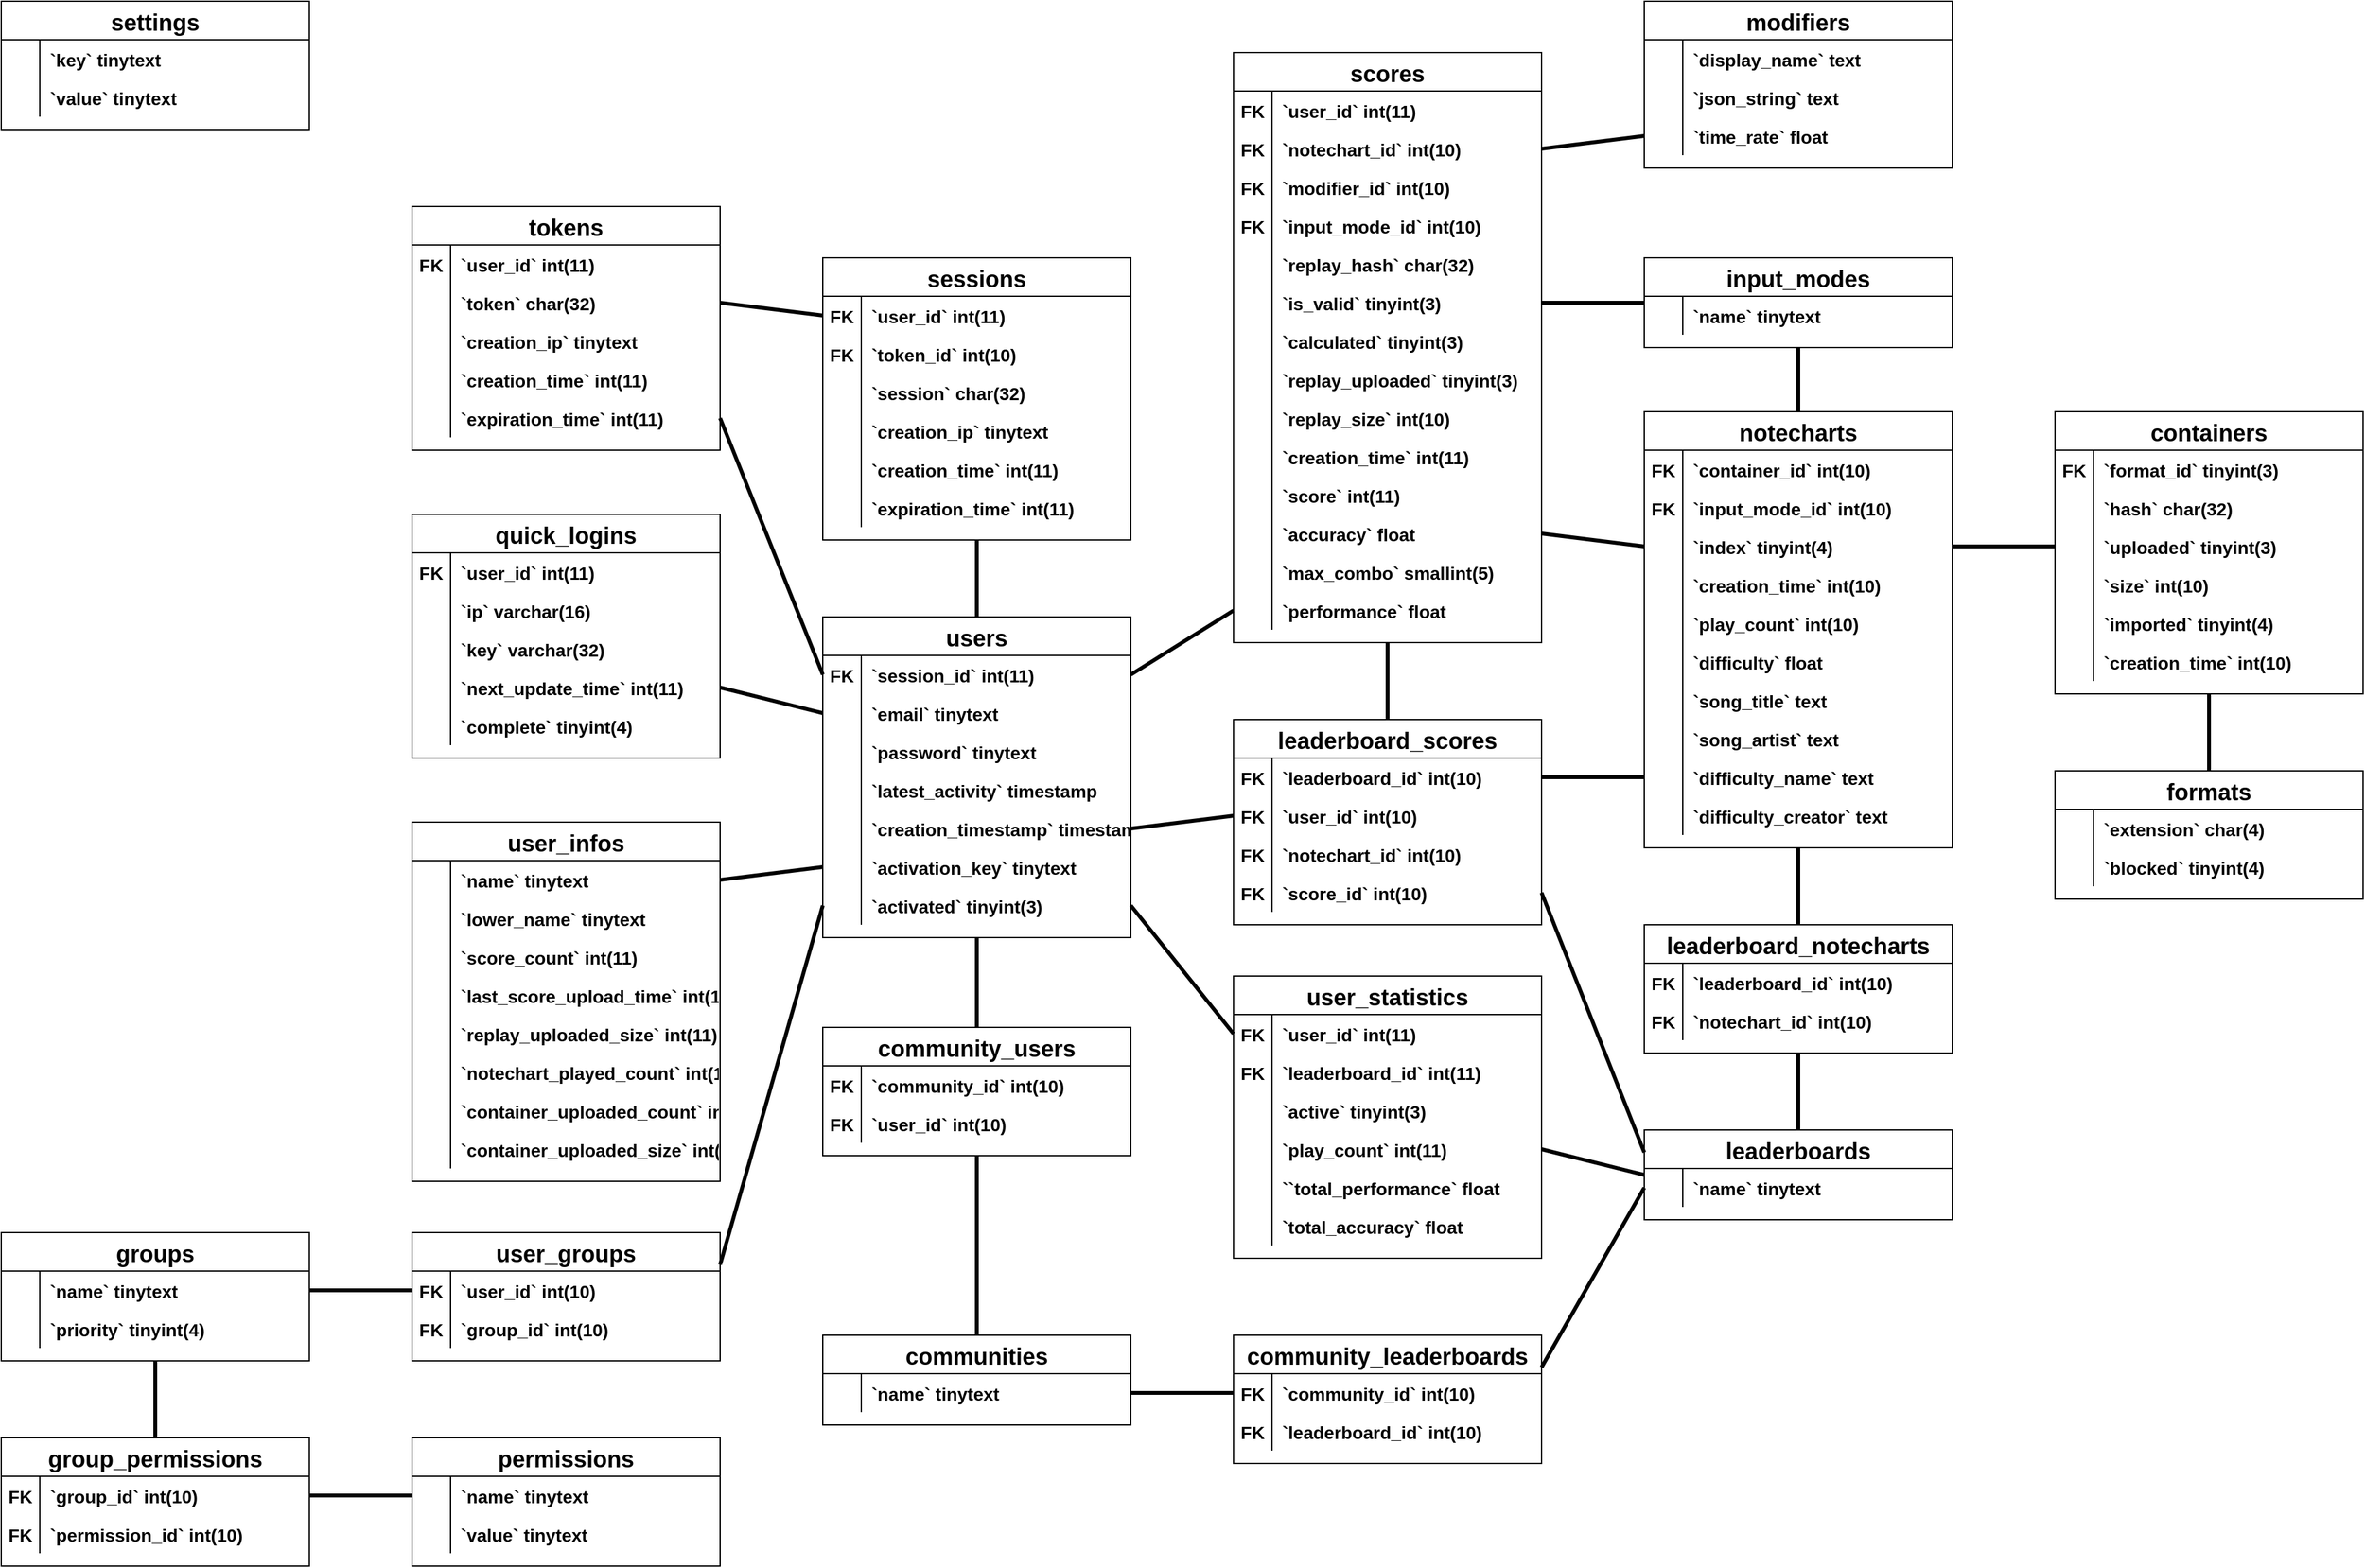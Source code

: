 <mxfile version="14.4.3" type="device"><diagram id="R2lEEEUBdFMjLlhIrx00" name="Page-1"><mxGraphModel dx="3694" dy="2744" grid="1" gridSize="10" guides="1" tooltips="1" connect="1" arrows="1" fold="1" page="1" pageScale="1" pageWidth="850" pageHeight="1100" math="0" shadow="0" extFonts="Permanent Marker^https://fonts.googleapis.com/css?family=Permanent+Marker"><root><mxCell id="0"/><mxCell id="1" parent="0"/><mxCell id="rpGyNuktosTWjN-vp2Nc-1" value="communities" style="shape=table;startSize=30;container=1;collapsible=1;childLayout=tableLayout;fixedRows=1;rowLines=0;fontStyle=1;align=center;resizeLast=1;fontSize=18;" parent="1" vertex="1"><mxGeometry x="160" y="400" width="240" height="70" as="geometry"/></mxCell><mxCell id="rpGyNuktosTWjN-vp2Nc-5" value="" style="shape=partialRectangle;collapsible=0;dropTarget=0;pointerEvents=0;fillColor=none;top=0;left=0;bottom=0;right=0;points=[[0,0.5],[1,0.5]];portConstraint=eastwest;fontSize=14;fontStyle=1" parent="rpGyNuktosTWjN-vp2Nc-1" vertex="1"><mxGeometry y="30" width="240" height="30" as="geometry"/></mxCell><mxCell id="rpGyNuktosTWjN-vp2Nc-6" value="" style="shape=partialRectangle;connectable=0;fillColor=none;top=0;left=0;bottom=0;right=0;editable=1;overflow=hidden;fontSize=14;fontStyle=1" parent="rpGyNuktosTWjN-vp2Nc-5" vertex="1"><mxGeometry width="30" height="30" as="geometry"/></mxCell><mxCell id="rpGyNuktosTWjN-vp2Nc-7" value="`name` tinytext" style="shape=partialRectangle;connectable=0;fillColor=none;top=0;left=0;bottom=0;right=0;align=left;spacingLeft=6;overflow=hidden;fontSize=14;fontStyle=1" parent="rpGyNuktosTWjN-vp2Nc-5" vertex="1"><mxGeometry x="30" width="210" height="30" as="geometry"/></mxCell><mxCell id="rpGyNuktosTWjN-vp2Nc-14" value="containers" style="shape=table;startSize=30;container=1;collapsible=1;childLayout=tableLayout;fixedRows=1;rowLines=0;fontStyle=1;align=center;resizeLast=1;fontSize=18;" parent="1" vertex="1"><mxGeometry x="1120" y="-320" width="240" height="220" as="geometry"/></mxCell><mxCell id="rpGyNuktosTWjN-vp2Nc-21" value="" style="shape=partialRectangle;collapsible=0;dropTarget=0;pointerEvents=0;fillColor=none;top=0;left=0;bottom=0;right=0;points=[[0,0.5],[1,0.5]];portConstraint=eastwest;fontSize=14;fontStyle=1" parent="rpGyNuktosTWjN-vp2Nc-14" vertex="1"><mxGeometry y="30" width="240" height="30" as="geometry"/></mxCell><mxCell id="rpGyNuktosTWjN-vp2Nc-22" value="FK" style="shape=partialRectangle;connectable=0;fillColor=none;top=0;left=0;bottom=0;right=0;editable=1;overflow=hidden;fontSize=14;fontStyle=1" parent="rpGyNuktosTWjN-vp2Nc-21" vertex="1"><mxGeometry width="30" height="30" as="geometry"/></mxCell><mxCell id="rpGyNuktosTWjN-vp2Nc-23" value="`format_id` tinyint(3)" style="shape=partialRectangle;connectable=0;fillColor=none;top=0;left=0;bottom=0;right=0;align=left;spacingLeft=6;overflow=hidden;fontSize=14;fontStyle=1" parent="rpGyNuktosTWjN-vp2Nc-21" vertex="1"><mxGeometry x="30" width="210" height="30" as="geometry"/></mxCell><mxCell id="rpGyNuktosTWjN-vp2Nc-18" value="" style="shape=partialRectangle;collapsible=0;dropTarget=0;pointerEvents=0;fillColor=none;top=0;left=0;bottom=0;right=0;points=[[0,0.5],[1,0.5]];portConstraint=eastwest;fontSize=14;fontStyle=1" parent="rpGyNuktosTWjN-vp2Nc-14" vertex="1"><mxGeometry y="60" width="240" height="30" as="geometry"/></mxCell><mxCell id="rpGyNuktosTWjN-vp2Nc-19" value="" style="shape=partialRectangle;connectable=0;fillColor=none;top=0;left=0;bottom=0;right=0;editable=1;overflow=hidden;fontSize=14;fontStyle=1" parent="rpGyNuktosTWjN-vp2Nc-18" vertex="1"><mxGeometry width="30" height="30" as="geometry"/></mxCell><mxCell id="rpGyNuktosTWjN-vp2Nc-20" value="`hash` char(32)" style="shape=partialRectangle;connectable=0;fillColor=none;top=0;left=0;bottom=0;right=0;align=left;spacingLeft=6;overflow=hidden;fontSize=14;fontStyle=1" parent="rpGyNuktosTWjN-vp2Nc-18" vertex="1"><mxGeometry x="30" width="210" height="30" as="geometry"/></mxCell><mxCell id="rpGyNuktosTWjN-vp2Nc-24" value="" style="shape=partialRectangle;collapsible=0;dropTarget=0;pointerEvents=0;fillColor=none;top=0;left=0;bottom=0;right=0;points=[[0,0.5],[1,0.5]];portConstraint=eastwest;fontSize=14;fontStyle=1" parent="rpGyNuktosTWjN-vp2Nc-14" vertex="1"><mxGeometry y="90" width="240" height="30" as="geometry"/></mxCell><mxCell id="rpGyNuktosTWjN-vp2Nc-25" value="" style="shape=partialRectangle;connectable=0;fillColor=none;top=0;left=0;bottom=0;right=0;editable=1;overflow=hidden;fontSize=14;fontStyle=1" parent="rpGyNuktosTWjN-vp2Nc-24" vertex="1"><mxGeometry width="30" height="30" as="geometry"/></mxCell><mxCell id="rpGyNuktosTWjN-vp2Nc-26" value="`uploaded` tinyint(3)" style="shape=partialRectangle;connectable=0;fillColor=none;top=0;left=0;bottom=0;right=0;align=left;spacingLeft=6;overflow=hidden;fontSize=14;fontStyle=1" parent="rpGyNuktosTWjN-vp2Nc-24" vertex="1"><mxGeometry x="30" width="210" height="30" as="geometry"/></mxCell><mxCell id="rpGyNuktosTWjN-vp2Nc-59" value="" style="shape=partialRectangle;collapsible=0;dropTarget=0;pointerEvents=0;fillColor=none;top=0;left=0;bottom=0;right=0;points=[[0,0.5],[1,0.5]];portConstraint=eastwest;fontSize=14;fontStyle=1" parent="rpGyNuktosTWjN-vp2Nc-14" vertex="1"><mxGeometry y="120" width="240" height="30" as="geometry"/></mxCell><mxCell id="rpGyNuktosTWjN-vp2Nc-60" value="" style="shape=partialRectangle;connectable=0;fillColor=none;top=0;left=0;bottom=0;right=0;editable=1;overflow=hidden;fontSize=14;fontStyle=1" parent="rpGyNuktosTWjN-vp2Nc-59" vertex="1"><mxGeometry width="30" height="30" as="geometry"/></mxCell><mxCell id="rpGyNuktosTWjN-vp2Nc-61" value="`size` int(10)" style="shape=partialRectangle;connectable=0;fillColor=none;top=0;left=0;bottom=0;right=0;align=left;spacingLeft=6;overflow=hidden;fontSize=14;fontStyle=1" parent="rpGyNuktosTWjN-vp2Nc-59" vertex="1"><mxGeometry x="30" width="210" height="30" as="geometry"/></mxCell><mxCell id="rpGyNuktosTWjN-vp2Nc-62" value="" style="shape=partialRectangle;collapsible=0;dropTarget=0;pointerEvents=0;fillColor=none;top=0;left=0;bottom=0;right=0;points=[[0,0.5],[1,0.5]];portConstraint=eastwest;fontSize=14;fontStyle=1" parent="rpGyNuktosTWjN-vp2Nc-14" vertex="1"><mxGeometry y="150" width="240" height="30" as="geometry"/></mxCell><mxCell id="rpGyNuktosTWjN-vp2Nc-63" value="" style="shape=partialRectangle;connectable=0;fillColor=none;top=0;left=0;bottom=0;right=0;editable=1;overflow=hidden;fontSize=14;fontStyle=1" parent="rpGyNuktosTWjN-vp2Nc-62" vertex="1"><mxGeometry width="30" height="30" as="geometry"/></mxCell><mxCell id="rpGyNuktosTWjN-vp2Nc-64" value="`imported` tinyint(4)" style="shape=partialRectangle;connectable=0;fillColor=none;top=0;left=0;bottom=0;right=0;align=left;spacingLeft=6;overflow=hidden;fontSize=14;fontStyle=1" parent="rpGyNuktosTWjN-vp2Nc-62" vertex="1"><mxGeometry x="30" width="210" height="30" as="geometry"/></mxCell><mxCell id="rpGyNuktosTWjN-vp2Nc-65" value="" style="shape=partialRectangle;collapsible=0;dropTarget=0;pointerEvents=0;fillColor=none;top=0;left=0;bottom=0;right=0;points=[[0,0.5],[1,0.5]];portConstraint=eastwest;fontSize=14;fontStyle=1" parent="rpGyNuktosTWjN-vp2Nc-14" vertex="1"><mxGeometry y="180" width="240" height="30" as="geometry"/></mxCell><mxCell id="rpGyNuktosTWjN-vp2Nc-66" value="" style="shape=partialRectangle;connectable=0;fillColor=none;top=0;left=0;bottom=0;right=0;editable=1;overflow=hidden;fontSize=14;fontStyle=1" parent="rpGyNuktosTWjN-vp2Nc-65" vertex="1"><mxGeometry width="30" height="30" as="geometry"/></mxCell><mxCell id="rpGyNuktosTWjN-vp2Nc-67" value="`creation_time` int(10)" style="shape=partialRectangle;connectable=0;fillColor=none;top=0;left=0;bottom=0;right=0;align=left;spacingLeft=6;overflow=hidden;fontSize=14;fontStyle=1" parent="rpGyNuktosTWjN-vp2Nc-65" vertex="1"><mxGeometry x="30" width="210" height="30" as="geometry"/></mxCell><mxCell id="rpGyNuktosTWjN-vp2Nc-68" value="formats" style="shape=table;startSize=30;container=1;collapsible=1;childLayout=tableLayout;fixedRows=1;rowLines=0;fontStyle=1;align=center;resizeLast=1;fontSize=18;" parent="1" vertex="1"><mxGeometry x="1120" y="-40" width="240" height="100" as="geometry"/></mxCell><mxCell id="rpGyNuktosTWjN-vp2Nc-69" value="" style="shape=partialRectangle;collapsible=0;dropTarget=0;pointerEvents=0;fillColor=none;top=0;left=0;bottom=0;right=0;points=[[0,0.5],[1,0.5]];portConstraint=eastwest;fontSize=14;fontStyle=1" parent="rpGyNuktosTWjN-vp2Nc-68" vertex="1"><mxGeometry y="30" width="240" height="30" as="geometry"/></mxCell><mxCell id="rpGyNuktosTWjN-vp2Nc-70" value="" style="shape=partialRectangle;connectable=0;fillColor=none;top=0;left=0;bottom=0;right=0;editable=1;overflow=hidden;fontSize=14;fontStyle=1" parent="rpGyNuktosTWjN-vp2Nc-69" vertex="1"><mxGeometry width="30" height="30" as="geometry"/></mxCell><mxCell id="rpGyNuktosTWjN-vp2Nc-71" value="`extension` char(4)" style="shape=partialRectangle;connectable=0;fillColor=none;top=0;left=0;bottom=0;right=0;align=left;spacingLeft=6;overflow=hidden;fontSize=14;fontStyle=1" parent="rpGyNuktosTWjN-vp2Nc-69" vertex="1"><mxGeometry x="30" width="210" height="30" as="geometry"/></mxCell><mxCell id="rpGyNuktosTWjN-vp2Nc-72" value="" style="shape=partialRectangle;collapsible=0;dropTarget=0;pointerEvents=0;fillColor=none;top=0;left=0;bottom=0;right=0;points=[[0,0.5],[1,0.5]];portConstraint=eastwest;fontSize=14;fontStyle=1" parent="rpGyNuktosTWjN-vp2Nc-68" vertex="1"><mxGeometry y="60" width="240" height="30" as="geometry"/></mxCell><mxCell id="rpGyNuktosTWjN-vp2Nc-73" value="" style="shape=partialRectangle;connectable=0;fillColor=none;top=0;left=0;bottom=0;right=0;editable=1;overflow=hidden;fontSize=14;fontStyle=1" parent="rpGyNuktosTWjN-vp2Nc-72" vertex="1"><mxGeometry width="30" height="30" as="geometry"/></mxCell><mxCell id="rpGyNuktosTWjN-vp2Nc-74" value="`blocked` tinyint(4)" style="shape=partialRectangle;connectable=0;fillColor=none;top=0;left=0;bottom=0;right=0;align=left;spacingLeft=6;overflow=hidden;fontSize=14;fontStyle=1" parent="rpGyNuktosTWjN-vp2Nc-72" vertex="1"><mxGeometry x="30" width="210" height="30" as="geometry"/></mxCell><mxCell id="rpGyNuktosTWjN-vp2Nc-87" value="groups" style="shape=table;startSize=30;container=1;collapsible=1;childLayout=tableLayout;fixedRows=1;rowLines=0;fontStyle=1;align=center;resizeLast=1;fontSize=18;fontFamily=Helvetica;" parent="1" vertex="1"><mxGeometry x="-480" y="320" width="240" height="100" as="geometry"/></mxCell><mxCell id="rpGyNuktosTWjN-vp2Nc-88" value="" style="shape=partialRectangle;collapsible=0;dropTarget=0;pointerEvents=0;fillColor=none;top=0;left=0;bottom=0;right=0;points=[[0,0.5],[1,0.5]];portConstraint=eastwest;fontSize=14;fontStyle=1" parent="rpGyNuktosTWjN-vp2Nc-87" vertex="1"><mxGeometry y="30" width="240" height="30" as="geometry"/></mxCell><mxCell id="rpGyNuktosTWjN-vp2Nc-89" value="" style="shape=partialRectangle;connectable=0;fillColor=none;top=0;left=0;bottom=0;right=0;editable=1;overflow=hidden;fontSize=14;fontStyle=1" parent="rpGyNuktosTWjN-vp2Nc-88" vertex="1"><mxGeometry width="30" height="30" as="geometry"/></mxCell><mxCell id="rpGyNuktosTWjN-vp2Nc-90" value="`name` tinytext" style="shape=partialRectangle;connectable=0;fillColor=none;top=0;left=0;bottom=0;right=0;align=left;spacingLeft=6;overflow=hidden;fontSize=14;fontStyle=1" parent="rpGyNuktosTWjN-vp2Nc-88" vertex="1"><mxGeometry x="30" width="210" height="30" as="geometry"/></mxCell><mxCell id="rpGyNuktosTWjN-vp2Nc-91" value="" style="shape=partialRectangle;collapsible=0;dropTarget=0;pointerEvents=0;fillColor=none;top=0;left=0;bottom=0;right=0;points=[[0,0.5],[1,0.5]];portConstraint=eastwest;fontSize=14;fontStyle=1" parent="rpGyNuktosTWjN-vp2Nc-87" vertex="1"><mxGeometry y="60" width="240" height="30" as="geometry"/></mxCell><mxCell id="rpGyNuktosTWjN-vp2Nc-92" value="" style="shape=partialRectangle;connectable=0;fillColor=none;top=0;left=0;bottom=0;right=0;editable=1;overflow=hidden;fontSize=14;fontStyle=1" parent="rpGyNuktosTWjN-vp2Nc-91" vertex="1"><mxGeometry width="30" height="30" as="geometry"/></mxCell><mxCell id="rpGyNuktosTWjN-vp2Nc-93" value="`priority` tinyint(4)" style="shape=partialRectangle;connectable=0;fillColor=none;top=0;left=0;bottom=0;right=0;align=left;spacingLeft=6;overflow=hidden;fontSize=14;fontStyle=1" parent="rpGyNuktosTWjN-vp2Nc-91" vertex="1"><mxGeometry x="30" width="210" height="30" as="geometry"/></mxCell><mxCell id="rpGyNuktosTWjN-vp2Nc-106" value="input_modes" style="shape=table;startSize=30;container=1;collapsible=1;childLayout=tableLayout;fixedRows=1;rowLines=0;fontStyle=1;align=center;resizeLast=1;fontSize=18;" parent="1" vertex="1"><mxGeometry x="800" y="-440" width="240" height="70" as="geometry"/></mxCell><mxCell id="rpGyNuktosTWjN-vp2Nc-107" value="" style="shape=partialRectangle;collapsible=0;dropTarget=0;pointerEvents=0;fillColor=none;top=0;left=0;bottom=0;right=0;points=[[0,0.5],[1,0.5]];portConstraint=eastwest;fontSize=14;fontStyle=1" parent="rpGyNuktosTWjN-vp2Nc-106" vertex="1"><mxGeometry y="30" width="240" height="30" as="geometry"/></mxCell><mxCell id="rpGyNuktosTWjN-vp2Nc-108" value="" style="shape=partialRectangle;connectable=0;fillColor=none;top=0;left=0;bottom=0;right=0;editable=1;overflow=hidden;fontSize=14;fontStyle=1" parent="rpGyNuktosTWjN-vp2Nc-107" vertex="1"><mxGeometry width="30" height="30" as="geometry"/></mxCell><mxCell id="rpGyNuktosTWjN-vp2Nc-109" value="`name` tinytext" style="shape=partialRectangle;connectable=0;fillColor=none;top=0;left=0;bottom=0;right=0;align=left;spacingLeft=6;overflow=hidden;fontSize=14;fontStyle=1" parent="rpGyNuktosTWjN-vp2Nc-107" vertex="1"><mxGeometry x="30" width="210" height="30" as="geometry"/></mxCell><mxCell id="rpGyNuktosTWjN-vp2Nc-139" value="leaderboards" style="shape=table;startSize=30;container=1;collapsible=1;childLayout=tableLayout;fixedRows=1;rowLines=0;fontStyle=1;align=center;resizeLast=1;fontSize=18;" parent="1" vertex="1"><mxGeometry x="800" y="240" width="240" height="70" as="geometry"/></mxCell><mxCell id="rpGyNuktosTWjN-vp2Nc-140" value="" style="shape=partialRectangle;collapsible=0;dropTarget=0;pointerEvents=0;fillColor=none;top=0;left=0;bottom=0;right=0;points=[[0,0.5],[1,0.5]];portConstraint=eastwest;fontSize=14;fontStyle=1" parent="rpGyNuktosTWjN-vp2Nc-139" vertex="1"><mxGeometry y="30" width="240" height="30" as="geometry"/></mxCell><mxCell id="rpGyNuktosTWjN-vp2Nc-141" value="" style="shape=partialRectangle;connectable=0;fillColor=none;top=0;left=0;bottom=0;right=0;editable=1;overflow=hidden;fontSize=14;fontStyle=1" parent="rpGyNuktosTWjN-vp2Nc-140" vertex="1"><mxGeometry width="30" height="30" as="geometry"/></mxCell><mxCell id="rpGyNuktosTWjN-vp2Nc-142" value="`name` tinytext" style="shape=partialRectangle;connectable=0;fillColor=none;top=0;left=0;bottom=0;right=0;align=left;spacingLeft=6;overflow=hidden;fontSize=14;fontStyle=1" parent="rpGyNuktosTWjN-vp2Nc-140" vertex="1"><mxGeometry x="30" width="210" height="30" as="geometry"/></mxCell><mxCell id="rpGyNuktosTWjN-vp2Nc-160" value="community_leaderboards" style="shape=table;startSize=30;container=1;collapsible=1;childLayout=tableLayout;fixedRows=1;rowLines=0;fontStyle=1;align=center;resizeLast=1;fontSize=18;" parent="1" vertex="1"><mxGeometry x="480" y="400" width="240" height="100" as="geometry"/></mxCell><mxCell id="rpGyNuktosTWjN-vp2Nc-161" value="" style="shape=partialRectangle;collapsible=0;dropTarget=0;pointerEvents=0;fillColor=none;top=0;left=0;bottom=0;right=0;points=[[0,0.5],[1,0.5]];portConstraint=eastwest;fontSize=14;fontStyle=1" parent="rpGyNuktosTWjN-vp2Nc-160" vertex="1"><mxGeometry y="30" width="240" height="30" as="geometry"/></mxCell><mxCell id="rpGyNuktosTWjN-vp2Nc-162" value="FK" style="shape=partialRectangle;connectable=0;fillColor=none;top=0;left=0;bottom=0;right=0;editable=1;overflow=hidden;fontSize=14;fontStyle=1" parent="rpGyNuktosTWjN-vp2Nc-161" vertex="1"><mxGeometry width="30" height="30" as="geometry"/></mxCell><mxCell id="rpGyNuktosTWjN-vp2Nc-163" value="`community_id` int(10)" style="shape=partialRectangle;connectable=0;fillColor=none;top=0;left=0;bottom=0;right=0;align=left;spacingLeft=6;overflow=hidden;fontSize=14;fontStyle=1" parent="rpGyNuktosTWjN-vp2Nc-161" vertex="1"><mxGeometry x="30" width="210" height="30" as="geometry"/></mxCell><mxCell id="rpGyNuktosTWjN-vp2Nc-164" value="" style="shape=partialRectangle;collapsible=0;dropTarget=0;pointerEvents=0;fillColor=none;top=0;left=0;bottom=0;right=0;points=[[0,0.5],[1,0.5]];portConstraint=eastwest;fontSize=14;fontStyle=1" parent="rpGyNuktosTWjN-vp2Nc-160" vertex="1"><mxGeometry y="60" width="240" height="30" as="geometry"/></mxCell><mxCell id="rpGyNuktosTWjN-vp2Nc-165" value="FK" style="shape=partialRectangle;connectable=0;fillColor=none;top=0;left=0;bottom=0;right=0;editable=1;overflow=hidden;fontSize=14;fontStyle=1" parent="rpGyNuktosTWjN-vp2Nc-164" vertex="1"><mxGeometry width="30" height="30" as="geometry"/></mxCell><mxCell id="rpGyNuktosTWjN-vp2Nc-166" value="`leaderboard_id` int(10)" style="shape=partialRectangle;connectable=0;fillColor=none;top=0;left=0;bottom=0;right=0;align=left;spacingLeft=6;overflow=hidden;fontSize=14;fontStyle=1" parent="rpGyNuktosTWjN-vp2Nc-164" vertex="1"><mxGeometry x="30" width="210" height="30" as="geometry"/></mxCell><mxCell id="rpGyNuktosTWjN-vp2Nc-167" value="community_users" style="shape=table;startSize=30;container=1;collapsible=1;childLayout=tableLayout;fixedRows=1;rowLines=0;fontStyle=1;align=center;resizeLast=1;fontSize=18;" parent="1" vertex="1"><mxGeometry x="160" y="160" width="240" height="100" as="geometry"/></mxCell><mxCell id="rpGyNuktosTWjN-vp2Nc-168" value="" style="shape=partialRectangle;collapsible=0;dropTarget=0;pointerEvents=0;fillColor=none;top=0;left=0;bottom=0;right=0;points=[[0,0.5],[1,0.5]];portConstraint=eastwest;fontSize=14;fontStyle=1" parent="rpGyNuktosTWjN-vp2Nc-167" vertex="1"><mxGeometry y="30" width="240" height="30" as="geometry"/></mxCell><mxCell id="rpGyNuktosTWjN-vp2Nc-169" value="FK" style="shape=partialRectangle;connectable=0;fillColor=none;top=0;left=0;bottom=0;right=0;editable=1;overflow=hidden;fontSize=14;fontStyle=1" parent="rpGyNuktosTWjN-vp2Nc-168" vertex="1"><mxGeometry width="30" height="30" as="geometry"/></mxCell><mxCell id="rpGyNuktosTWjN-vp2Nc-170" value="`community_id` int(10)" style="shape=partialRectangle;connectable=0;fillColor=none;top=0;left=0;bottom=0;right=0;align=left;spacingLeft=6;overflow=hidden;fontSize=14;fontStyle=1" parent="rpGyNuktosTWjN-vp2Nc-168" vertex="1"><mxGeometry x="30" width="210" height="30" as="geometry"/></mxCell><mxCell id="rpGyNuktosTWjN-vp2Nc-171" value="" style="shape=partialRectangle;collapsible=0;dropTarget=0;pointerEvents=0;fillColor=none;top=0;left=0;bottom=0;right=0;points=[[0,0.5],[1,0.5]];portConstraint=eastwest;fontSize=14;fontStyle=1" parent="rpGyNuktosTWjN-vp2Nc-167" vertex="1"><mxGeometry y="60" width="240" height="30" as="geometry"/></mxCell><mxCell id="rpGyNuktosTWjN-vp2Nc-172" value="FK" style="shape=partialRectangle;connectable=0;fillColor=none;top=0;left=0;bottom=0;right=0;editable=1;overflow=hidden;fontSize=14;fontStyle=1" parent="rpGyNuktosTWjN-vp2Nc-171" vertex="1"><mxGeometry width="30" height="30" as="geometry"/></mxCell><mxCell id="rpGyNuktosTWjN-vp2Nc-173" value="`user_id` int(10)" style="shape=partialRectangle;connectable=0;fillColor=none;top=0;left=0;bottom=0;right=0;align=left;spacingLeft=6;overflow=hidden;fontSize=14;fontStyle=1" parent="rpGyNuktosTWjN-vp2Nc-171" vertex="1"><mxGeometry x="30" width="210" height="30" as="geometry"/></mxCell><mxCell id="rpGyNuktosTWjN-vp2Nc-174" value="group_permissions" style="shape=table;startSize=30;container=1;collapsible=1;childLayout=tableLayout;fixedRows=1;rowLines=0;fontStyle=1;align=center;resizeLast=1;fontSize=18;fontFamily=Helvetica;" parent="1" vertex="1"><mxGeometry x="-480" y="480" width="240" height="100" as="geometry"/></mxCell><mxCell id="rpGyNuktosTWjN-vp2Nc-175" value="" style="shape=partialRectangle;collapsible=0;dropTarget=0;pointerEvents=0;fillColor=none;top=0;left=0;bottom=0;right=0;points=[[0,0.5],[1,0.5]];portConstraint=eastwest;fontSize=14;fontStyle=1" parent="rpGyNuktosTWjN-vp2Nc-174" vertex="1"><mxGeometry y="30" width="240" height="30" as="geometry"/></mxCell><mxCell id="rpGyNuktosTWjN-vp2Nc-176" value="FK" style="shape=partialRectangle;connectable=0;fillColor=none;top=0;left=0;bottom=0;right=0;editable=1;overflow=hidden;fontSize=14;fontStyle=1" parent="rpGyNuktosTWjN-vp2Nc-175" vertex="1"><mxGeometry width="30" height="30" as="geometry"/></mxCell><mxCell id="rpGyNuktosTWjN-vp2Nc-177" value="`group_id` int(10)" style="shape=partialRectangle;connectable=0;fillColor=none;top=0;left=0;bottom=0;right=0;align=left;spacingLeft=6;overflow=hidden;fontSize=14;fontStyle=1" parent="rpGyNuktosTWjN-vp2Nc-175" vertex="1"><mxGeometry x="30" width="210" height="30" as="geometry"/></mxCell><mxCell id="rpGyNuktosTWjN-vp2Nc-178" value="" style="shape=partialRectangle;collapsible=0;dropTarget=0;pointerEvents=0;fillColor=none;top=0;left=0;bottom=0;right=0;points=[[0,0.5],[1,0.5]];portConstraint=eastwest;fontSize=14;fontStyle=1" parent="rpGyNuktosTWjN-vp2Nc-174" vertex="1"><mxGeometry y="60" width="240" height="30" as="geometry"/></mxCell><mxCell id="rpGyNuktosTWjN-vp2Nc-179" value="FK" style="shape=partialRectangle;connectable=0;fillColor=none;top=0;left=0;bottom=0;right=0;editable=1;overflow=hidden;fontSize=14;fontStyle=1" parent="rpGyNuktosTWjN-vp2Nc-178" vertex="1"><mxGeometry width="30" height="30" as="geometry"/></mxCell><mxCell id="rpGyNuktosTWjN-vp2Nc-180" value="`permission_id` int(10)" style="shape=partialRectangle;connectable=0;fillColor=none;top=0;left=0;bottom=0;right=0;align=left;spacingLeft=6;overflow=hidden;fontSize=14;fontStyle=1" parent="rpGyNuktosTWjN-vp2Nc-178" vertex="1"><mxGeometry x="30" width="210" height="30" as="geometry"/></mxCell><mxCell id="rpGyNuktosTWjN-vp2Nc-181" value="leaderboard_notecharts" style="shape=table;startSize=30;container=1;collapsible=1;childLayout=tableLayout;fixedRows=1;rowLines=0;fontStyle=1;align=center;resizeLast=1;fontSize=18;" parent="1" vertex="1"><mxGeometry x="800" y="80" width="240" height="100" as="geometry"/></mxCell><mxCell id="rpGyNuktosTWjN-vp2Nc-182" value="" style="shape=partialRectangle;collapsible=0;dropTarget=0;pointerEvents=0;fillColor=none;top=0;left=0;bottom=0;right=0;points=[[0,0.5],[1,0.5]];portConstraint=eastwest;fontSize=14;fontStyle=1" parent="rpGyNuktosTWjN-vp2Nc-181" vertex="1"><mxGeometry y="30" width="240" height="30" as="geometry"/></mxCell><mxCell id="rpGyNuktosTWjN-vp2Nc-183" value="FK" style="shape=partialRectangle;connectable=0;fillColor=none;top=0;left=0;bottom=0;right=0;editable=1;overflow=hidden;fontSize=14;fontStyle=1" parent="rpGyNuktosTWjN-vp2Nc-182" vertex="1"><mxGeometry width="30" height="30" as="geometry"/></mxCell><mxCell id="rpGyNuktosTWjN-vp2Nc-184" value="`leaderboard_id` int(10)" style="shape=partialRectangle;connectable=0;fillColor=none;top=0;left=0;bottom=0;right=0;align=left;spacingLeft=6;overflow=hidden;fontSize=14;fontStyle=1" parent="rpGyNuktosTWjN-vp2Nc-182" vertex="1"><mxGeometry x="30" width="210" height="30" as="geometry"/></mxCell><mxCell id="rpGyNuktosTWjN-vp2Nc-185" value="" style="shape=partialRectangle;collapsible=0;dropTarget=0;pointerEvents=0;fillColor=none;top=0;left=0;bottom=0;right=0;points=[[0,0.5],[1,0.5]];portConstraint=eastwest;fontSize=14;fontStyle=1" parent="rpGyNuktosTWjN-vp2Nc-181" vertex="1"><mxGeometry y="60" width="240" height="30" as="geometry"/></mxCell><mxCell id="rpGyNuktosTWjN-vp2Nc-186" value="FK" style="shape=partialRectangle;connectable=0;fillColor=none;top=0;left=0;bottom=0;right=0;editable=1;overflow=hidden;fontSize=14;fontStyle=1" parent="rpGyNuktosTWjN-vp2Nc-185" vertex="1"><mxGeometry width="30" height="30" as="geometry"/></mxCell><mxCell id="rpGyNuktosTWjN-vp2Nc-187" value="`notechart_id` int(10)" style="shape=partialRectangle;connectable=0;fillColor=none;top=0;left=0;bottom=0;right=0;align=left;spacingLeft=6;overflow=hidden;fontSize=14;fontStyle=1" parent="rpGyNuktosTWjN-vp2Nc-185" vertex="1"><mxGeometry x="30" width="210" height="30" as="geometry"/></mxCell><mxCell id="rpGyNuktosTWjN-vp2Nc-188" value="leaderboard_scores" style="shape=table;startSize=30;container=1;collapsible=1;childLayout=tableLayout;fixedRows=1;rowLines=0;fontStyle=1;align=center;resizeLast=1;fontSize=18;" parent="1" vertex="1"><mxGeometry x="480" y="-80" width="240" height="160" as="geometry"/></mxCell><mxCell id="rpGyNuktosTWjN-vp2Nc-189" value="" style="shape=partialRectangle;collapsible=0;dropTarget=0;pointerEvents=0;fillColor=none;top=0;left=0;bottom=0;right=0;points=[[0,0.5],[1,0.5]];portConstraint=eastwest;fontSize=14;fontStyle=1" parent="rpGyNuktosTWjN-vp2Nc-188" vertex="1"><mxGeometry y="30" width="240" height="30" as="geometry"/></mxCell><mxCell id="rpGyNuktosTWjN-vp2Nc-190" value="FK" style="shape=partialRectangle;connectable=0;fillColor=none;top=0;left=0;bottom=0;right=0;editable=1;overflow=hidden;fontSize=14;fontStyle=1" parent="rpGyNuktosTWjN-vp2Nc-189" vertex="1"><mxGeometry width="30" height="30" as="geometry"/></mxCell><mxCell id="rpGyNuktosTWjN-vp2Nc-191" value="`leaderboard_id` int(10)" style="shape=partialRectangle;connectable=0;fillColor=none;top=0;left=0;bottom=0;right=0;align=left;spacingLeft=6;overflow=hidden;fontSize=14;fontStyle=1" parent="rpGyNuktosTWjN-vp2Nc-189" vertex="1"><mxGeometry x="30" width="210" height="30" as="geometry"/></mxCell><mxCell id="rpGyNuktosTWjN-vp2Nc-192" value="" style="shape=partialRectangle;collapsible=0;dropTarget=0;pointerEvents=0;fillColor=none;top=0;left=0;bottom=0;right=0;points=[[0,0.5],[1,0.5]];portConstraint=eastwest;fontSize=14;fontStyle=1" parent="rpGyNuktosTWjN-vp2Nc-188" vertex="1"><mxGeometry y="60" width="240" height="30" as="geometry"/></mxCell><mxCell id="rpGyNuktosTWjN-vp2Nc-193" value="FK" style="shape=partialRectangle;connectable=0;fillColor=none;top=0;left=0;bottom=0;right=0;editable=1;overflow=hidden;fontSize=14;fontStyle=1" parent="rpGyNuktosTWjN-vp2Nc-192" vertex="1"><mxGeometry width="30" height="30" as="geometry"/></mxCell><mxCell id="rpGyNuktosTWjN-vp2Nc-194" value="`user_id` int(10)" style="shape=partialRectangle;connectable=0;fillColor=none;top=0;left=0;bottom=0;right=0;align=left;spacingLeft=6;overflow=hidden;fontSize=14;fontStyle=1" parent="rpGyNuktosTWjN-vp2Nc-192" vertex="1"><mxGeometry x="30" width="210" height="30" as="geometry"/></mxCell><mxCell id="rpGyNuktosTWjN-vp2Nc-195" value="" style="shape=partialRectangle;collapsible=0;dropTarget=0;pointerEvents=0;fillColor=none;top=0;left=0;bottom=0;right=0;points=[[0,0.5],[1,0.5]];portConstraint=eastwest;fontSize=14;fontStyle=1" parent="rpGyNuktosTWjN-vp2Nc-188" vertex="1"><mxGeometry y="90" width="240" height="30" as="geometry"/></mxCell><mxCell id="rpGyNuktosTWjN-vp2Nc-196" value="FK" style="shape=partialRectangle;connectable=0;fillColor=none;top=0;left=0;bottom=0;right=0;editable=1;overflow=hidden;fontSize=14;fontStyle=1" parent="rpGyNuktosTWjN-vp2Nc-195" vertex="1"><mxGeometry width="30" height="30" as="geometry"/></mxCell><mxCell id="rpGyNuktosTWjN-vp2Nc-197" value="`notechart_id` int(10)" style="shape=partialRectangle;connectable=0;fillColor=none;top=0;left=0;bottom=0;right=0;align=left;spacingLeft=6;overflow=hidden;fontSize=14;fontStyle=1" parent="rpGyNuktosTWjN-vp2Nc-195" vertex="1"><mxGeometry x="30" width="210" height="30" as="geometry"/></mxCell><mxCell id="rpGyNuktosTWjN-vp2Nc-198" value="" style="shape=partialRectangle;collapsible=0;dropTarget=0;pointerEvents=0;fillColor=none;top=0;left=0;bottom=0;right=0;points=[[0,0.5],[1,0.5]];portConstraint=eastwest;fontSize=14;fontStyle=1" parent="rpGyNuktosTWjN-vp2Nc-188" vertex="1"><mxGeometry y="120" width="240" height="30" as="geometry"/></mxCell><mxCell id="rpGyNuktosTWjN-vp2Nc-199" value="FK" style="shape=partialRectangle;connectable=0;fillColor=none;top=0;left=0;bottom=0;right=0;editable=1;overflow=hidden;fontSize=14;fontStyle=1" parent="rpGyNuktosTWjN-vp2Nc-198" vertex="1"><mxGeometry width="30" height="30" as="geometry"/></mxCell><mxCell id="rpGyNuktosTWjN-vp2Nc-200" value="`score_id` int(10)" style="shape=partialRectangle;connectable=0;fillColor=none;top=0;left=0;bottom=0;right=0;align=left;spacingLeft=6;overflow=hidden;fontSize=14;fontStyle=1" parent="rpGyNuktosTWjN-vp2Nc-198" vertex="1"><mxGeometry x="30" width="210" height="30" as="geometry"/></mxCell><mxCell id="rpGyNuktosTWjN-vp2Nc-207" value="modifiers" style="shape=table;startSize=30;container=1;collapsible=1;childLayout=tableLayout;fixedRows=1;rowLines=0;fontStyle=1;align=center;resizeLast=1;fontSize=18;" parent="1" vertex="1"><mxGeometry x="800" y="-640" width="240" height="130" as="geometry"/></mxCell><mxCell id="rpGyNuktosTWjN-vp2Nc-208" value="" style="shape=partialRectangle;collapsible=0;dropTarget=0;pointerEvents=0;fillColor=none;top=0;left=0;bottom=0;right=0;points=[[0,0.5],[1,0.5]];portConstraint=eastwest;fontSize=14;fontStyle=1" parent="rpGyNuktosTWjN-vp2Nc-207" vertex="1"><mxGeometry y="30" width="240" height="30" as="geometry"/></mxCell><mxCell id="rpGyNuktosTWjN-vp2Nc-209" value="" style="shape=partialRectangle;connectable=0;fillColor=none;top=0;left=0;bottom=0;right=0;editable=1;overflow=hidden;fontSize=14;fontStyle=1" parent="rpGyNuktosTWjN-vp2Nc-208" vertex="1"><mxGeometry width="30" height="30" as="geometry"/></mxCell><mxCell id="rpGyNuktosTWjN-vp2Nc-210" value="`display_name` text" style="shape=partialRectangle;connectable=0;fillColor=none;top=0;left=0;bottom=0;right=0;align=left;spacingLeft=6;overflow=hidden;fontSize=14;fontStyle=1" parent="rpGyNuktosTWjN-vp2Nc-208" vertex="1"><mxGeometry x="30" width="210" height="30" as="geometry"/></mxCell><mxCell id="rpGyNuktosTWjN-vp2Nc-211" value="" style="shape=partialRectangle;collapsible=0;dropTarget=0;pointerEvents=0;fillColor=none;top=0;left=0;bottom=0;right=0;points=[[0,0.5],[1,0.5]];portConstraint=eastwest;fontSize=14;fontStyle=1" parent="rpGyNuktosTWjN-vp2Nc-207" vertex="1"><mxGeometry y="60" width="240" height="30" as="geometry"/></mxCell><mxCell id="rpGyNuktosTWjN-vp2Nc-212" value="" style="shape=partialRectangle;connectable=0;fillColor=none;top=0;left=0;bottom=0;right=0;editable=1;overflow=hidden;fontSize=14;fontStyle=1" parent="rpGyNuktosTWjN-vp2Nc-211" vertex="1"><mxGeometry width="30" height="30" as="geometry"/></mxCell><mxCell id="rpGyNuktosTWjN-vp2Nc-213" value="`json_string` text" style="shape=partialRectangle;connectable=0;fillColor=none;top=0;left=0;bottom=0;right=0;align=left;spacingLeft=6;overflow=hidden;fontSize=14;fontStyle=1" parent="rpGyNuktosTWjN-vp2Nc-211" vertex="1"><mxGeometry x="30" width="210" height="30" as="geometry"/></mxCell><mxCell id="rpGyNuktosTWjN-vp2Nc-214" value="" style="shape=partialRectangle;collapsible=0;dropTarget=0;pointerEvents=0;fillColor=none;top=0;left=0;bottom=0;right=0;points=[[0,0.5],[1,0.5]];portConstraint=eastwest;fontSize=14;fontStyle=1" parent="rpGyNuktosTWjN-vp2Nc-207" vertex="1"><mxGeometry y="90" width="240" height="30" as="geometry"/></mxCell><mxCell id="rpGyNuktosTWjN-vp2Nc-215" value="" style="shape=partialRectangle;connectable=0;fillColor=none;top=0;left=0;bottom=0;right=0;editable=1;overflow=hidden;fontSize=14;fontStyle=1" parent="rpGyNuktosTWjN-vp2Nc-214" vertex="1"><mxGeometry width="30" height="30" as="geometry"/></mxCell><mxCell id="rpGyNuktosTWjN-vp2Nc-216" value="`time_rate` float" style="shape=partialRectangle;connectable=0;fillColor=none;top=0;left=0;bottom=0;right=0;align=left;spacingLeft=6;overflow=hidden;fontSize=14;fontStyle=1" parent="rpGyNuktosTWjN-vp2Nc-214" vertex="1"><mxGeometry x="30" width="210" height="30" as="geometry"/></mxCell><mxCell id="rpGyNuktosTWjN-vp2Nc-217" value="notecharts" style="shape=table;startSize=30;container=1;collapsible=1;childLayout=tableLayout;fixedRows=1;rowLines=0;fontStyle=1;align=center;resizeLast=1;fontSize=18;" parent="1" vertex="1"><mxGeometry x="800" y="-320" width="240" height="340" as="geometry"/></mxCell><mxCell id="rpGyNuktosTWjN-vp2Nc-218" value="" style="shape=partialRectangle;collapsible=0;dropTarget=0;pointerEvents=0;fillColor=none;top=0;left=0;bottom=0;right=0;points=[[0,0.5],[1,0.5]];portConstraint=eastwest;fontSize=14;fontStyle=1" parent="rpGyNuktosTWjN-vp2Nc-217" vertex="1"><mxGeometry y="30" width="240" height="30" as="geometry"/></mxCell><mxCell id="rpGyNuktosTWjN-vp2Nc-219" value="FK" style="shape=partialRectangle;connectable=0;fillColor=none;top=0;left=0;bottom=0;right=0;editable=1;overflow=hidden;fontSize=14;fontStyle=1" parent="rpGyNuktosTWjN-vp2Nc-218" vertex="1"><mxGeometry width="30" height="30" as="geometry"/></mxCell><mxCell id="rpGyNuktosTWjN-vp2Nc-220" value="`container_id` int(10)" style="shape=partialRectangle;connectable=0;fillColor=none;top=0;left=0;bottom=0;right=0;align=left;spacingLeft=6;overflow=hidden;fontSize=14;fontStyle=1" parent="rpGyNuktosTWjN-vp2Nc-218" vertex="1"><mxGeometry x="30" width="210" height="30" as="geometry"/></mxCell><mxCell id="rpGyNuktosTWjN-vp2Nc-230" value="" style="shape=partialRectangle;collapsible=0;dropTarget=0;pointerEvents=0;fillColor=none;top=0;left=0;bottom=0;right=0;points=[[0,0.5],[1,0.5]];portConstraint=eastwest;fontSize=14;fontStyle=1" parent="rpGyNuktosTWjN-vp2Nc-217" vertex="1"><mxGeometry y="60" width="240" height="30" as="geometry"/></mxCell><mxCell id="rpGyNuktosTWjN-vp2Nc-231" value="FK" style="shape=partialRectangle;connectable=0;fillColor=none;top=0;left=0;bottom=0;right=0;editable=1;overflow=hidden;fontSize=14;fontStyle=1" parent="rpGyNuktosTWjN-vp2Nc-230" vertex="1"><mxGeometry width="30" height="30" as="geometry"/></mxCell><mxCell id="rpGyNuktosTWjN-vp2Nc-232" value="`input_mode_id` int(10)" style="shape=partialRectangle;connectable=0;fillColor=none;top=0;left=0;bottom=0;right=0;align=left;spacingLeft=6;overflow=hidden;fontSize=14;fontStyle=1" parent="rpGyNuktosTWjN-vp2Nc-230" vertex="1"><mxGeometry x="30" width="210" height="30" as="geometry"/></mxCell><mxCell id="rpGyNuktosTWjN-vp2Nc-221" value="" style="shape=partialRectangle;collapsible=0;dropTarget=0;pointerEvents=0;fillColor=none;top=0;left=0;bottom=0;right=0;points=[[0,0.5],[1,0.5]];portConstraint=eastwest;fontSize=14;fontStyle=1" parent="rpGyNuktosTWjN-vp2Nc-217" vertex="1"><mxGeometry y="90" width="240" height="30" as="geometry"/></mxCell><mxCell id="rpGyNuktosTWjN-vp2Nc-222" value="" style="shape=partialRectangle;connectable=0;fillColor=none;top=0;left=0;bottom=0;right=0;editable=1;overflow=hidden;fontSize=14;fontStyle=1" parent="rpGyNuktosTWjN-vp2Nc-221" vertex="1"><mxGeometry width="30" height="30" as="geometry"/></mxCell><mxCell id="rpGyNuktosTWjN-vp2Nc-223" value="`index` tinyint(4)" style="shape=partialRectangle;connectable=0;fillColor=none;top=0;left=0;bottom=0;right=0;align=left;spacingLeft=6;overflow=hidden;fontSize=14;fontStyle=1" parent="rpGyNuktosTWjN-vp2Nc-221" vertex="1"><mxGeometry x="30" width="210" height="30" as="geometry"/></mxCell><mxCell id="rpGyNuktosTWjN-vp2Nc-224" value="" style="shape=partialRectangle;collapsible=0;dropTarget=0;pointerEvents=0;fillColor=none;top=0;left=0;bottom=0;right=0;points=[[0,0.5],[1,0.5]];portConstraint=eastwest;fontSize=14;fontStyle=1" parent="rpGyNuktosTWjN-vp2Nc-217" vertex="1"><mxGeometry y="120" width="240" height="30" as="geometry"/></mxCell><mxCell id="rpGyNuktosTWjN-vp2Nc-225" value="" style="shape=partialRectangle;connectable=0;fillColor=none;top=0;left=0;bottom=0;right=0;editable=1;overflow=hidden;fontSize=14;fontStyle=1" parent="rpGyNuktosTWjN-vp2Nc-224" vertex="1"><mxGeometry width="30" height="30" as="geometry"/></mxCell><mxCell id="rpGyNuktosTWjN-vp2Nc-226" value="`creation_time` int(10)" style="shape=partialRectangle;connectable=0;fillColor=none;top=0;left=0;bottom=0;right=0;align=left;spacingLeft=6;overflow=hidden;fontSize=14;fontStyle=1" parent="rpGyNuktosTWjN-vp2Nc-224" vertex="1"><mxGeometry x="30" width="210" height="30" as="geometry"/></mxCell><mxCell id="rpGyNuktosTWjN-vp2Nc-227" value="" style="shape=partialRectangle;collapsible=0;dropTarget=0;pointerEvents=0;fillColor=none;top=0;left=0;bottom=0;right=0;points=[[0,0.5],[1,0.5]];portConstraint=eastwest;fontSize=14;fontStyle=1" parent="rpGyNuktosTWjN-vp2Nc-217" vertex="1"><mxGeometry y="150" width="240" height="30" as="geometry"/></mxCell><mxCell id="rpGyNuktosTWjN-vp2Nc-228" value="" style="shape=partialRectangle;connectable=0;fillColor=none;top=0;left=0;bottom=0;right=0;editable=1;overflow=hidden;fontSize=14;fontStyle=1" parent="rpGyNuktosTWjN-vp2Nc-227" vertex="1"><mxGeometry width="30" height="30" as="geometry"/></mxCell><mxCell id="rpGyNuktosTWjN-vp2Nc-229" value="`play_count` int(10)" style="shape=partialRectangle;connectable=0;fillColor=none;top=0;left=0;bottom=0;right=0;align=left;spacingLeft=6;overflow=hidden;fontSize=14;fontStyle=1" parent="rpGyNuktosTWjN-vp2Nc-227" vertex="1"><mxGeometry x="30" width="210" height="30" as="geometry"/></mxCell><mxCell id="rpGyNuktosTWjN-vp2Nc-233" value="" style="shape=partialRectangle;collapsible=0;dropTarget=0;pointerEvents=0;fillColor=none;top=0;left=0;bottom=0;right=0;points=[[0,0.5],[1,0.5]];portConstraint=eastwest;fontSize=14;fontStyle=1" parent="rpGyNuktosTWjN-vp2Nc-217" vertex="1"><mxGeometry y="180" width="240" height="30" as="geometry"/></mxCell><mxCell id="rpGyNuktosTWjN-vp2Nc-234" value="" style="shape=partialRectangle;connectable=0;fillColor=none;top=0;left=0;bottom=0;right=0;editable=1;overflow=hidden;fontSize=14;fontStyle=1" parent="rpGyNuktosTWjN-vp2Nc-233" vertex="1"><mxGeometry width="30" height="30" as="geometry"/></mxCell><mxCell id="rpGyNuktosTWjN-vp2Nc-235" value="`difficulty` float" style="shape=partialRectangle;connectable=0;fillColor=none;top=0;left=0;bottom=0;right=0;align=left;spacingLeft=6;overflow=hidden;fontSize=14;fontStyle=1" parent="rpGyNuktosTWjN-vp2Nc-233" vertex="1"><mxGeometry x="30" width="210" height="30" as="geometry"/></mxCell><mxCell id="rpGyNuktosTWjN-vp2Nc-236" value="" style="shape=partialRectangle;collapsible=0;dropTarget=0;pointerEvents=0;fillColor=none;top=0;left=0;bottom=0;right=0;points=[[0,0.5],[1,0.5]];portConstraint=eastwest;fontSize=14;fontStyle=1" parent="rpGyNuktosTWjN-vp2Nc-217" vertex="1"><mxGeometry y="210" width="240" height="30" as="geometry"/></mxCell><mxCell id="rpGyNuktosTWjN-vp2Nc-237" value="" style="shape=partialRectangle;connectable=0;fillColor=none;top=0;left=0;bottom=0;right=0;editable=1;overflow=hidden;fontSize=14;fontStyle=1" parent="rpGyNuktosTWjN-vp2Nc-236" vertex="1"><mxGeometry width="30" height="30" as="geometry"/></mxCell><mxCell id="rpGyNuktosTWjN-vp2Nc-238" value="`song_title` text" style="shape=partialRectangle;connectable=0;fillColor=none;top=0;left=0;bottom=0;right=0;align=left;spacingLeft=6;overflow=hidden;fontSize=14;fontStyle=1" parent="rpGyNuktosTWjN-vp2Nc-236" vertex="1"><mxGeometry x="30" width="210" height="30" as="geometry"/></mxCell><mxCell id="rpGyNuktosTWjN-vp2Nc-239" value="" style="shape=partialRectangle;collapsible=0;dropTarget=0;pointerEvents=0;fillColor=none;top=0;left=0;bottom=0;right=0;points=[[0,0.5],[1,0.5]];portConstraint=eastwest;fontSize=14;fontStyle=1" parent="rpGyNuktosTWjN-vp2Nc-217" vertex="1"><mxGeometry y="240" width="240" height="30" as="geometry"/></mxCell><mxCell id="rpGyNuktosTWjN-vp2Nc-240" value="" style="shape=partialRectangle;connectable=0;fillColor=none;top=0;left=0;bottom=0;right=0;editable=1;overflow=hidden;fontSize=14;fontStyle=1" parent="rpGyNuktosTWjN-vp2Nc-239" vertex="1"><mxGeometry width="30" height="30" as="geometry"/></mxCell><mxCell id="rpGyNuktosTWjN-vp2Nc-241" value="`song_artist` text" style="shape=partialRectangle;connectable=0;fillColor=none;top=0;left=0;bottom=0;right=0;align=left;spacingLeft=6;overflow=hidden;fontSize=14;fontStyle=1" parent="rpGyNuktosTWjN-vp2Nc-239" vertex="1"><mxGeometry x="30" width="210" height="30" as="geometry"/></mxCell><mxCell id="rpGyNuktosTWjN-vp2Nc-242" value="" style="shape=partialRectangle;collapsible=0;dropTarget=0;pointerEvents=0;fillColor=none;top=0;left=0;bottom=0;right=0;points=[[0,0.5],[1,0.5]];portConstraint=eastwest;fontSize=14;fontStyle=1" parent="rpGyNuktosTWjN-vp2Nc-217" vertex="1"><mxGeometry y="270" width="240" height="30" as="geometry"/></mxCell><mxCell id="rpGyNuktosTWjN-vp2Nc-243" value="" style="shape=partialRectangle;connectable=0;fillColor=none;top=0;left=0;bottom=0;right=0;editable=1;overflow=hidden;fontSize=14;fontStyle=1" parent="rpGyNuktosTWjN-vp2Nc-242" vertex="1"><mxGeometry width="30" height="30" as="geometry"/></mxCell><mxCell id="rpGyNuktosTWjN-vp2Nc-244" value="`difficulty_name` text" style="shape=partialRectangle;connectable=0;fillColor=none;top=0;left=0;bottom=0;right=0;align=left;spacingLeft=6;overflow=hidden;fontSize=14;fontStyle=1" parent="rpGyNuktosTWjN-vp2Nc-242" vertex="1"><mxGeometry x="30" width="210" height="30" as="geometry"/></mxCell><mxCell id="rpGyNuktosTWjN-vp2Nc-245" value="" style="shape=partialRectangle;collapsible=0;dropTarget=0;pointerEvents=0;fillColor=none;top=0;left=0;bottom=0;right=0;points=[[0,0.5],[1,0.5]];portConstraint=eastwest;fontSize=14;fontStyle=1" parent="rpGyNuktosTWjN-vp2Nc-217" vertex="1"><mxGeometry y="300" width="240" height="30" as="geometry"/></mxCell><mxCell id="rpGyNuktosTWjN-vp2Nc-246" value="" style="shape=partialRectangle;connectable=0;fillColor=none;top=0;left=0;bottom=0;right=0;editable=1;overflow=hidden;fontSize=14;fontStyle=1" parent="rpGyNuktosTWjN-vp2Nc-245" vertex="1"><mxGeometry width="30" height="30" as="geometry"/></mxCell><mxCell id="rpGyNuktosTWjN-vp2Nc-247" value="`difficulty_creator` text" style="shape=partialRectangle;connectable=0;fillColor=none;top=0;left=0;bottom=0;right=0;align=left;spacingLeft=6;overflow=hidden;fontSize=14;fontStyle=1" parent="rpGyNuktosTWjN-vp2Nc-245" vertex="1"><mxGeometry x="30" width="210" height="30" as="geometry"/></mxCell><mxCell id="rpGyNuktosTWjN-vp2Nc-248" value="permissions" style="shape=table;startSize=30;container=1;collapsible=1;childLayout=tableLayout;fixedRows=1;rowLines=0;fontStyle=1;align=center;resizeLast=1;fontSize=18;" parent="1" vertex="1"><mxGeometry x="-160" y="480" width="240" height="100" as="geometry"/></mxCell><mxCell id="rpGyNuktosTWjN-vp2Nc-249" value="" style="shape=partialRectangle;collapsible=0;dropTarget=0;pointerEvents=0;fillColor=none;top=0;left=0;bottom=0;right=0;points=[[0,0.5],[1,0.5]];portConstraint=eastwest;fontSize=14;fontStyle=1" parent="rpGyNuktosTWjN-vp2Nc-248" vertex="1"><mxGeometry y="30" width="240" height="30" as="geometry"/></mxCell><mxCell id="rpGyNuktosTWjN-vp2Nc-250" value="" style="shape=partialRectangle;connectable=0;fillColor=none;top=0;left=0;bottom=0;right=0;editable=1;overflow=hidden;fontSize=14;fontStyle=1" parent="rpGyNuktosTWjN-vp2Nc-249" vertex="1"><mxGeometry width="30" height="30" as="geometry"/></mxCell><mxCell id="rpGyNuktosTWjN-vp2Nc-251" value="`name` tinytext" style="shape=partialRectangle;connectable=0;fillColor=none;top=0;left=0;bottom=0;right=0;align=left;spacingLeft=6;overflow=hidden;fontSize=14;fontStyle=1" parent="rpGyNuktosTWjN-vp2Nc-249" vertex="1"><mxGeometry x="30" width="210" height="30" as="geometry"/></mxCell><mxCell id="rpGyNuktosTWjN-vp2Nc-252" value="" style="shape=partialRectangle;collapsible=0;dropTarget=0;pointerEvents=0;fillColor=none;top=0;left=0;bottom=0;right=0;points=[[0,0.5],[1,0.5]];portConstraint=eastwest;fontSize=14;fontStyle=1" parent="rpGyNuktosTWjN-vp2Nc-248" vertex="1"><mxGeometry y="60" width="240" height="30" as="geometry"/></mxCell><mxCell id="rpGyNuktosTWjN-vp2Nc-253" value="" style="shape=partialRectangle;connectable=0;fillColor=none;top=0;left=0;bottom=0;right=0;editable=1;overflow=hidden;fontSize=14;fontStyle=1" parent="rpGyNuktosTWjN-vp2Nc-252" vertex="1"><mxGeometry width="30" height="30" as="geometry"/></mxCell><mxCell id="rpGyNuktosTWjN-vp2Nc-254" value="`value` tinytext" style="shape=partialRectangle;connectable=0;fillColor=none;top=0;left=0;bottom=0;right=0;align=left;spacingLeft=6;overflow=hidden;fontSize=14;fontStyle=1" parent="rpGyNuktosTWjN-vp2Nc-252" vertex="1"><mxGeometry x="30" width="210" height="30" as="geometry"/></mxCell><mxCell id="rpGyNuktosTWjN-vp2Nc-258" value="quick_logins" style="shape=table;startSize=30;container=1;collapsible=1;childLayout=tableLayout;fixedRows=1;rowLines=0;fontStyle=1;align=center;resizeLast=1;fontSize=18;" parent="1" vertex="1"><mxGeometry x="-160" y="-240" width="240" height="190" as="geometry"/></mxCell><mxCell id="rpGyNuktosTWjN-vp2Nc-268" value="" style="shape=partialRectangle;collapsible=0;dropTarget=0;pointerEvents=0;fillColor=none;top=0;left=0;bottom=0;right=0;points=[[0,0.5],[1,0.5]];portConstraint=eastwest;fontSize=14;fontStyle=1" parent="rpGyNuktosTWjN-vp2Nc-258" vertex="1"><mxGeometry y="30" width="240" height="30" as="geometry"/></mxCell><mxCell id="rpGyNuktosTWjN-vp2Nc-269" value="FK" style="shape=partialRectangle;connectable=0;fillColor=none;top=0;left=0;bottom=0;right=0;editable=1;overflow=hidden;fontSize=14;fontStyle=1" parent="rpGyNuktosTWjN-vp2Nc-268" vertex="1"><mxGeometry width="30" height="30" as="geometry"/></mxCell><mxCell id="rpGyNuktosTWjN-vp2Nc-270" value="`user_id` int(11) " style="shape=partialRectangle;connectable=0;fillColor=none;top=0;left=0;bottom=0;right=0;align=left;spacingLeft=6;overflow=hidden;fontSize=14;fontStyle=1" parent="rpGyNuktosTWjN-vp2Nc-268" vertex="1"><mxGeometry x="30" width="210" height="30" as="geometry"/></mxCell><mxCell id="rpGyNuktosTWjN-vp2Nc-259" value="" style="shape=partialRectangle;collapsible=0;dropTarget=0;pointerEvents=0;fillColor=none;top=0;left=0;bottom=0;right=0;points=[[0,0.5],[1,0.5]];portConstraint=eastwest;fontSize=14;fontStyle=1" parent="rpGyNuktosTWjN-vp2Nc-258" vertex="1"><mxGeometry y="60" width="240" height="30" as="geometry"/></mxCell><mxCell id="rpGyNuktosTWjN-vp2Nc-260" value="" style="shape=partialRectangle;connectable=0;fillColor=none;top=0;left=0;bottom=0;right=0;editable=1;overflow=hidden;fontSize=14;fontStyle=1" parent="rpGyNuktosTWjN-vp2Nc-259" vertex="1"><mxGeometry width="30" height="30" as="geometry"/></mxCell><mxCell id="rpGyNuktosTWjN-vp2Nc-261" value="`ip` varchar(16)" style="shape=partialRectangle;connectable=0;fillColor=none;top=0;left=0;bottom=0;right=0;align=left;spacingLeft=6;overflow=hidden;fontSize=14;fontStyle=1" parent="rpGyNuktosTWjN-vp2Nc-259" vertex="1"><mxGeometry x="30" width="210" height="30" as="geometry"/></mxCell><mxCell id="rpGyNuktosTWjN-vp2Nc-262" value="" style="shape=partialRectangle;collapsible=0;dropTarget=0;pointerEvents=0;fillColor=none;top=0;left=0;bottom=0;right=0;points=[[0,0.5],[1,0.5]];portConstraint=eastwest;fontSize=14;fontStyle=1" parent="rpGyNuktosTWjN-vp2Nc-258" vertex="1"><mxGeometry y="90" width="240" height="30" as="geometry"/></mxCell><mxCell id="rpGyNuktosTWjN-vp2Nc-263" value="" style="shape=partialRectangle;connectable=0;fillColor=none;top=0;left=0;bottom=0;right=0;editable=1;overflow=hidden;fontSize=14;fontStyle=1" parent="rpGyNuktosTWjN-vp2Nc-262" vertex="1"><mxGeometry width="30" height="30" as="geometry"/></mxCell><mxCell id="rpGyNuktosTWjN-vp2Nc-264" value="`key` varchar(32)" style="shape=partialRectangle;connectable=0;fillColor=none;top=0;left=0;bottom=0;right=0;align=left;spacingLeft=6;overflow=hidden;fontSize=14;fontStyle=1" parent="rpGyNuktosTWjN-vp2Nc-262" vertex="1"><mxGeometry x="30" width="210" height="30" as="geometry"/></mxCell><mxCell id="rpGyNuktosTWjN-vp2Nc-265" value="" style="shape=partialRectangle;collapsible=0;dropTarget=0;pointerEvents=0;fillColor=none;top=0;left=0;bottom=0;right=0;points=[[0,0.5],[1,0.5]];portConstraint=eastwest;fontSize=14;fontStyle=1" parent="rpGyNuktosTWjN-vp2Nc-258" vertex="1"><mxGeometry y="120" width="240" height="30" as="geometry"/></mxCell><mxCell id="rpGyNuktosTWjN-vp2Nc-266" value="" style="shape=partialRectangle;connectable=0;fillColor=none;top=0;left=0;bottom=0;right=0;editable=1;overflow=hidden;fontSize=14;fontStyle=1" parent="rpGyNuktosTWjN-vp2Nc-265" vertex="1"><mxGeometry width="30" height="30" as="geometry"/></mxCell><mxCell id="rpGyNuktosTWjN-vp2Nc-267" value="`next_update_time` int(11)" style="shape=partialRectangle;connectable=0;fillColor=none;top=0;left=0;bottom=0;right=0;align=left;spacingLeft=6;overflow=hidden;fontSize=14;fontStyle=1" parent="rpGyNuktosTWjN-vp2Nc-265" vertex="1"><mxGeometry x="30" width="210" height="30" as="geometry"/></mxCell><mxCell id="rpGyNuktosTWjN-vp2Nc-271" value="" style="shape=partialRectangle;collapsible=0;dropTarget=0;pointerEvents=0;fillColor=none;top=0;left=0;bottom=0;right=0;points=[[0,0.5],[1,0.5]];portConstraint=eastwest;fontSize=14;fontStyle=1" parent="rpGyNuktosTWjN-vp2Nc-258" vertex="1"><mxGeometry y="150" width="240" height="30" as="geometry"/></mxCell><mxCell id="rpGyNuktosTWjN-vp2Nc-272" value="" style="shape=partialRectangle;connectable=0;fillColor=none;top=0;left=0;bottom=0;right=0;editable=1;overflow=hidden;fontSize=14;fontStyle=1" parent="rpGyNuktosTWjN-vp2Nc-271" vertex="1"><mxGeometry width="30" height="30" as="geometry"/></mxCell><mxCell id="rpGyNuktosTWjN-vp2Nc-273" value="`complete` tinyint(4)" style="shape=partialRectangle;connectable=0;fillColor=none;top=0;left=0;bottom=0;right=0;align=left;spacingLeft=6;overflow=hidden;fontSize=14;fontStyle=1" parent="rpGyNuktosTWjN-vp2Nc-271" vertex="1"><mxGeometry x="30" width="210" height="30" as="geometry"/></mxCell><mxCell id="rpGyNuktosTWjN-vp2Nc-277" value="scores" style="shape=table;startSize=30;container=1;collapsible=1;childLayout=tableLayout;fixedRows=1;rowLines=0;fontStyle=1;align=center;resizeLast=1;fontSize=18;" parent="1" vertex="1"><mxGeometry x="480" y="-600" width="240" height="460" as="geometry"/></mxCell><mxCell id="rpGyNuktosTWjN-vp2Nc-278" value="" style="shape=partialRectangle;collapsible=0;dropTarget=0;pointerEvents=0;fillColor=none;top=0;left=0;bottom=0;right=0;points=[[0,0.5],[1,0.5]];portConstraint=eastwest;fontSize=14;fontStyle=1" parent="rpGyNuktosTWjN-vp2Nc-277" vertex="1"><mxGeometry y="30" width="240" height="30" as="geometry"/></mxCell><mxCell id="rpGyNuktosTWjN-vp2Nc-279" value="FK" style="shape=partialRectangle;connectable=0;fillColor=none;top=0;left=0;bottom=0;right=0;editable=1;overflow=hidden;fontSize=14;fontStyle=1" parent="rpGyNuktosTWjN-vp2Nc-278" vertex="1"><mxGeometry width="30" height="30" as="geometry"/></mxCell><mxCell id="rpGyNuktosTWjN-vp2Nc-280" value="`user_id` int(11)" style="shape=partialRectangle;connectable=0;fillColor=none;top=0;left=0;bottom=0;right=0;align=left;spacingLeft=6;overflow=hidden;fontSize=14;fontStyle=1" parent="rpGyNuktosTWjN-vp2Nc-278" vertex="1"><mxGeometry x="30" width="210" height="30" as="geometry"/></mxCell><mxCell id="rpGyNuktosTWjN-vp2Nc-281" value="" style="shape=partialRectangle;collapsible=0;dropTarget=0;pointerEvents=0;fillColor=none;top=0;left=0;bottom=0;right=0;points=[[0,0.5],[1,0.5]];portConstraint=eastwest;fontSize=14;fontStyle=1" parent="rpGyNuktosTWjN-vp2Nc-277" vertex="1"><mxGeometry y="60" width="240" height="30" as="geometry"/></mxCell><mxCell id="rpGyNuktosTWjN-vp2Nc-282" value="FK" style="shape=partialRectangle;connectable=0;fillColor=none;top=0;left=0;bottom=0;right=0;editable=1;overflow=hidden;fontSize=14;fontStyle=1" parent="rpGyNuktosTWjN-vp2Nc-281" vertex="1"><mxGeometry width="30" height="30" as="geometry"/></mxCell><mxCell id="rpGyNuktosTWjN-vp2Nc-283" value="`notechart_id` int(10)" style="shape=partialRectangle;connectable=0;fillColor=none;top=0;left=0;bottom=0;right=0;align=left;spacingLeft=6;overflow=hidden;fontSize=14;fontStyle=1" parent="rpGyNuktosTWjN-vp2Nc-281" vertex="1"><mxGeometry x="30" width="210" height="30" as="geometry"/></mxCell><mxCell id="rpGyNuktosTWjN-vp2Nc-284" value="" style="shape=partialRectangle;collapsible=0;dropTarget=0;pointerEvents=0;fillColor=none;top=0;left=0;bottom=0;right=0;points=[[0,0.5],[1,0.5]];portConstraint=eastwest;fontSize=14;fontStyle=1" parent="rpGyNuktosTWjN-vp2Nc-277" vertex="1"><mxGeometry y="90" width="240" height="30" as="geometry"/></mxCell><mxCell id="rpGyNuktosTWjN-vp2Nc-285" value="FK" style="shape=partialRectangle;connectable=0;fillColor=none;top=0;left=0;bottom=0;right=0;editable=1;overflow=hidden;fontSize=14;fontStyle=1" parent="rpGyNuktosTWjN-vp2Nc-284" vertex="1"><mxGeometry width="30" height="30" as="geometry"/></mxCell><mxCell id="rpGyNuktosTWjN-vp2Nc-286" value="`modifier_id` int(10)" style="shape=partialRectangle;connectable=0;fillColor=none;top=0;left=0;bottom=0;right=0;align=left;spacingLeft=6;overflow=hidden;fontSize=14;fontStyle=1" parent="rpGyNuktosTWjN-vp2Nc-284" vertex="1"><mxGeometry x="30" width="210" height="30" as="geometry"/></mxCell><mxCell id="rpGyNuktosTWjN-vp2Nc-287" value="" style="shape=partialRectangle;collapsible=0;dropTarget=0;pointerEvents=0;fillColor=none;top=0;left=0;bottom=0;right=0;points=[[0,0.5],[1,0.5]];portConstraint=eastwest;fontSize=14;fontStyle=1" parent="rpGyNuktosTWjN-vp2Nc-277" vertex="1"><mxGeometry y="120" width="240" height="30" as="geometry"/></mxCell><mxCell id="rpGyNuktosTWjN-vp2Nc-288" value="FK" style="shape=partialRectangle;connectable=0;fillColor=none;top=0;left=0;bottom=0;right=0;editable=1;overflow=hidden;fontSize=14;fontStyle=1" parent="rpGyNuktosTWjN-vp2Nc-287" vertex="1"><mxGeometry width="30" height="30" as="geometry"/></mxCell><mxCell id="rpGyNuktosTWjN-vp2Nc-289" value="`input_mode_id` int(10)" style="shape=partialRectangle;connectable=0;fillColor=none;top=0;left=0;bottom=0;right=0;align=left;spacingLeft=6;overflow=hidden;fontSize=14;fontStyle=1" parent="rpGyNuktosTWjN-vp2Nc-287" vertex="1"><mxGeometry x="30" width="210" height="30" as="geometry"/></mxCell><mxCell id="rpGyNuktosTWjN-vp2Nc-290" value="" style="shape=partialRectangle;collapsible=0;dropTarget=0;pointerEvents=0;fillColor=none;top=0;left=0;bottom=0;right=0;points=[[0,0.5],[1,0.5]];portConstraint=eastwest;fontSize=14;fontStyle=1" parent="rpGyNuktosTWjN-vp2Nc-277" vertex="1"><mxGeometry y="150" width="240" height="30" as="geometry"/></mxCell><mxCell id="rpGyNuktosTWjN-vp2Nc-291" value="" style="shape=partialRectangle;connectable=0;fillColor=none;top=0;left=0;bottom=0;right=0;editable=1;overflow=hidden;fontSize=14;fontStyle=1" parent="rpGyNuktosTWjN-vp2Nc-290" vertex="1"><mxGeometry width="30" height="30" as="geometry"/></mxCell><mxCell id="rpGyNuktosTWjN-vp2Nc-292" value="`replay_hash` char(32)" style="shape=partialRectangle;connectable=0;fillColor=none;top=0;left=0;bottom=0;right=0;align=left;spacingLeft=6;overflow=hidden;fontSize=14;fontStyle=1" parent="rpGyNuktosTWjN-vp2Nc-290" vertex="1"><mxGeometry x="30" width="210" height="30" as="geometry"/></mxCell><mxCell id="rpGyNuktosTWjN-vp2Nc-293" value="" style="shape=partialRectangle;collapsible=0;dropTarget=0;pointerEvents=0;fillColor=none;top=0;left=0;bottom=0;right=0;points=[[0,0.5],[1,0.5]];portConstraint=eastwest;fontSize=14;fontStyle=1" parent="rpGyNuktosTWjN-vp2Nc-277" vertex="1"><mxGeometry y="180" width="240" height="30" as="geometry"/></mxCell><mxCell id="rpGyNuktosTWjN-vp2Nc-294" value="" style="shape=partialRectangle;connectable=0;fillColor=none;top=0;left=0;bottom=0;right=0;editable=1;overflow=hidden;fontSize=14;fontStyle=1" parent="rpGyNuktosTWjN-vp2Nc-293" vertex="1"><mxGeometry width="30" height="30" as="geometry"/></mxCell><mxCell id="rpGyNuktosTWjN-vp2Nc-295" value="`is_valid` tinyint(3)" style="shape=partialRectangle;connectable=0;fillColor=none;top=0;left=0;bottom=0;right=0;align=left;spacingLeft=6;overflow=hidden;fontSize=14;fontStyle=1" parent="rpGyNuktosTWjN-vp2Nc-293" vertex="1"><mxGeometry x="30" width="210" height="30" as="geometry"/></mxCell><mxCell id="rpGyNuktosTWjN-vp2Nc-296" value="" style="shape=partialRectangle;collapsible=0;dropTarget=0;pointerEvents=0;fillColor=none;top=0;left=0;bottom=0;right=0;points=[[0,0.5],[1,0.5]];portConstraint=eastwest;fontSize=14;fontStyle=1" parent="rpGyNuktosTWjN-vp2Nc-277" vertex="1"><mxGeometry y="210" width="240" height="30" as="geometry"/></mxCell><mxCell id="rpGyNuktosTWjN-vp2Nc-297" value="" style="shape=partialRectangle;connectable=0;fillColor=none;top=0;left=0;bottom=0;right=0;editable=1;overflow=hidden;fontSize=14;fontStyle=1" parent="rpGyNuktosTWjN-vp2Nc-296" vertex="1"><mxGeometry width="30" height="30" as="geometry"/></mxCell><mxCell id="rpGyNuktosTWjN-vp2Nc-298" value="`calculated` tinyint(3)" style="shape=partialRectangle;connectable=0;fillColor=none;top=0;left=0;bottom=0;right=0;align=left;spacingLeft=6;overflow=hidden;fontSize=14;fontStyle=1" parent="rpGyNuktosTWjN-vp2Nc-296" vertex="1"><mxGeometry x="30" width="210" height="30" as="geometry"/></mxCell><mxCell id="rpGyNuktosTWjN-vp2Nc-299" value="" style="shape=partialRectangle;collapsible=0;dropTarget=0;pointerEvents=0;fillColor=none;top=0;left=0;bottom=0;right=0;points=[[0,0.5],[1,0.5]];portConstraint=eastwest;fontSize=14;fontStyle=1" parent="rpGyNuktosTWjN-vp2Nc-277" vertex="1"><mxGeometry y="240" width="240" height="30" as="geometry"/></mxCell><mxCell id="rpGyNuktosTWjN-vp2Nc-300" value="" style="shape=partialRectangle;connectable=0;fillColor=none;top=0;left=0;bottom=0;right=0;editable=1;overflow=hidden;fontSize=14;fontStyle=1" parent="rpGyNuktosTWjN-vp2Nc-299" vertex="1"><mxGeometry width="30" height="30" as="geometry"/></mxCell><mxCell id="rpGyNuktosTWjN-vp2Nc-301" value="`replay_uploaded` tinyint(3)" style="shape=partialRectangle;connectable=0;fillColor=none;top=0;left=0;bottom=0;right=0;align=left;spacingLeft=6;overflow=hidden;fontSize=14;fontStyle=1" parent="rpGyNuktosTWjN-vp2Nc-299" vertex="1"><mxGeometry x="30" width="210" height="30" as="geometry"/></mxCell><mxCell id="rpGyNuktosTWjN-vp2Nc-302" value="" style="shape=partialRectangle;collapsible=0;dropTarget=0;pointerEvents=0;fillColor=none;top=0;left=0;bottom=0;right=0;points=[[0,0.5],[1,0.5]];portConstraint=eastwest;fontSize=14;fontStyle=1" parent="rpGyNuktosTWjN-vp2Nc-277" vertex="1"><mxGeometry y="270" width="240" height="30" as="geometry"/></mxCell><mxCell id="rpGyNuktosTWjN-vp2Nc-303" value="" style="shape=partialRectangle;connectable=0;fillColor=none;top=0;left=0;bottom=0;right=0;editable=1;overflow=hidden;fontSize=14;fontStyle=1" parent="rpGyNuktosTWjN-vp2Nc-302" vertex="1"><mxGeometry width="30" height="30" as="geometry"/></mxCell><mxCell id="rpGyNuktosTWjN-vp2Nc-304" value="`replay_size` int(10)" style="shape=partialRectangle;connectable=0;fillColor=none;top=0;left=0;bottom=0;right=0;align=left;spacingLeft=6;overflow=hidden;fontSize=14;fontStyle=1" parent="rpGyNuktosTWjN-vp2Nc-302" vertex="1"><mxGeometry x="30" width="210" height="30" as="geometry"/></mxCell><mxCell id="rpGyNuktosTWjN-vp2Nc-305" value="" style="shape=partialRectangle;collapsible=0;dropTarget=0;pointerEvents=0;fillColor=none;top=0;left=0;bottom=0;right=0;points=[[0,0.5],[1,0.5]];portConstraint=eastwest;fontSize=14;fontStyle=1" parent="rpGyNuktosTWjN-vp2Nc-277" vertex="1"><mxGeometry y="300" width="240" height="30" as="geometry"/></mxCell><mxCell id="rpGyNuktosTWjN-vp2Nc-306" value="" style="shape=partialRectangle;connectable=0;fillColor=none;top=0;left=0;bottom=0;right=0;editable=1;overflow=hidden;fontSize=14;fontStyle=1" parent="rpGyNuktosTWjN-vp2Nc-305" vertex="1"><mxGeometry width="30" height="30" as="geometry"/></mxCell><mxCell id="rpGyNuktosTWjN-vp2Nc-307" value="`creation_time` int(11)" style="shape=partialRectangle;connectable=0;fillColor=none;top=0;left=0;bottom=0;right=0;align=left;spacingLeft=6;overflow=hidden;fontSize=14;fontStyle=1" parent="rpGyNuktosTWjN-vp2Nc-305" vertex="1"><mxGeometry x="30" width="210" height="30" as="geometry"/></mxCell><mxCell id="rpGyNuktosTWjN-vp2Nc-308" value="" style="shape=partialRectangle;collapsible=0;dropTarget=0;pointerEvents=0;fillColor=none;top=0;left=0;bottom=0;right=0;points=[[0,0.5],[1,0.5]];portConstraint=eastwest;fontSize=14;fontStyle=1" parent="rpGyNuktosTWjN-vp2Nc-277" vertex="1"><mxGeometry y="330" width="240" height="30" as="geometry"/></mxCell><mxCell id="rpGyNuktosTWjN-vp2Nc-309" value="" style="shape=partialRectangle;connectable=0;fillColor=none;top=0;left=0;bottom=0;right=0;editable=1;overflow=hidden;fontSize=14;fontStyle=1" parent="rpGyNuktosTWjN-vp2Nc-308" vertex="1"><mxGeometry width="30" height="30" as="geometry"/></mxCell><mxCell id="rpGyNuktosTWjN-vp2Nc-310" value="`score` int(11)" style="shape=partialRectangle;connectable=0;fillColor=none;top=0;left=0;bottom=0;right=0;align=left;spacingLeft=6;overflow=hidden;fontSize=14;fontStyle=1" parent="rpGyNuktosTWjN-vp2Nc-308" vertex="1"><mxGeometry x="30" width="210" height="30" as="geometry"/></mxCell><mxCell id="rpGyNuktosTWjN-vp2Nc-311" value="" style="shape=partialRectangle;collapsible=0;dropTarget=0;pointerEvents=0;fillColor=none;top=0;left=0;bottom=0;right=0;points=[[0,0.5],[1,0.5]];portConstraint=eastwest;fontSize=14;fontStyle=1" parent="rpGyNuktosTWjN-vp2Nc-277" vertex="1"><mxGeometry y="360" width="240" height="30" as="geometry"/></mxCell><mxCell id="rpGyNuktosTWjN-vp2Nc-312" value="" style="shape=partialRectangle;connectable=0;fillColor=none;top=0;left=0;bottom=0;right=0;editable=1;overflow=hidden;fontSize=14;fontStyle=1" parent="rpGyNuktosTWjN-vp2Nc-311" vertex="1"><mxGeometry width="30" height="30" as="geometry"/></mxCell><mxCell id="rpGyNuktosTWjN-vp2Nc-313" value="`accuracy` float" style="shape=partialRectangle;connectable=0;fillColor=none;top=0;left=0;bottom=0;right=0;align=left;spacingLeft=6;overflow=hidden;fontSize=14;fontStyle=1" parent="rpGyNuktosTWjN-vp2Nc-311" vertex="1"><mxGeometry x="30" width="210" height="30" as="geometry"/></mxCell><mxCell id="rpGyNuktosTWjN-vp2Nc-314" value="" style="shape=partialRectangle;collapsible=0;dropTarget=0;pointerEvents=0;fillColor=none;top=0;left=0;bottom=0;right=0;points=[[0,0.5],[1,0.5]];portConstraint=eastwest;fontSize=14;fontStyle=1" parent="rpGyNuktosTWjN-vp2Nc-277" vertex="1"><mxGeometry y="390" width="240" height="30" as="geometry"/></mxCell><mxCell id="rpGyNuktosTWjN-vp2Nc-315" value="" style="shape=partialRectangle;connectable=0;fillColor=none;top=0;left=0;bottom=0;right=0;editable=1;overflow=hidden;fontSize=14;fontStyle=1" parent="rpGyNuktosTWjN-vp2Nc-314" vertex="1"><mxGeometry width="30" height="30" as="geometry"/></mxCell><mxCell id="rpGyNuktosTWjN-vp2Nc-316" value="`max_combo` smallint(5)" style="shape=partialRectangle;connectable=0;fillColor=none;top=0;left=0;bottom=0;right=0;align=left;spacingLeft=6;overflow=hidden;fontSize=14;fontStyle=1" parent="rpGyNuktosTWjN-vp2Nc-314" vertex="1"><mxGeometry x="30" width="210" height="30" as="geometry"/></mxCell><mxCell id="rpGyNuktosTWjN-vp2Nc-317" value="" style="shape=partialRectangle;collapsible=0;dropTarget=0;pointerEvents=0;fillColor=none;top=0;left=0;bottom=0;right=0;points=[[0,0.5],[1,0.5]];portConstraint=eastwest;fontSize=14;fontStyle=1" parent="rpGyNuktosTWjN-vp2Nc-277" vertex="1"><mxGeometry y="420" width="240" height="30" as="geometry"/></mxCell><mxCell id="rpGyNuktosTWjN-vp2Nc-318" value="" style="shape=partialRectangle;connectable=0;fillColor=none;top=0;left=0;bottom=0;right=0;editable=1;overflow=hidden;fontSize=14;fontStyle=1" parent="rpGyNuktosTWjN-vp2Nc-317" vertex="1"><mxGeometry width="30" height="30" as="geometry"/></mxCell><mxCell id="rpGyNuktosTWjN-vp2Nc-319" value="`performance` float" style="shape=partialRectangle;connectable=0;fillColor=none;top=0;left=0;bottom=0;right=0;align=left;spacingLeft=6;overflow=hidden;fontSize=14;fontStyle=1" parent="rpGyNuktosTWjN-vp2Nc-317" vertex="1"><mxGeometry x="30" width="210" height="30" as="geometry"/></mxCell><mxCell id="rpGyNuktosTWjN-vp2Nc-320" value="sessions" style="shape=table;startSize=30;container=1;collapsible=1;childLayout=tableLayout;fixedRows=1;rowLines=0;fontStyle=1;align=center;resizeLast=1;fontSize=18;" parent="1" vertex="1"><mxGeometry x="160" y="-440" width="240" height="220" as="geometry"/></mxCell><mxCell id="rpGyNuktosTWjN-vp2Nc-321" value="" style="shape=partialRectangle;collapsible=0;dropTarget=0;pointerEvents=0;fillColor=none;top=0;left=0;bottom=0;right=0;points=[[0,0.5],[1,0.5]];portConstraint=eastwest;fontSize=14;fontStyle=1" parent="rpGyNuktosTWjN-vp2Nc-320" vertex="1"><mxGeometry y="30" width="240" height="30" as="geometry"/></mxCell><mxCell id="rpGyNuktosTWjN-vp2Nc-322" value="FK" style="shape=partialRectangle;connectable=0;fillColor=none;top=0;left=0;bottom=0;right=0;editable=1;overflow=hidden;fontSize=14;fontStyle=1" parent="rpGyNuktosTWjN-vp2Nc-321" vertex="1"><mxGeometry width="30" height="30" as="geometry"/></mxCell><mxCell id="rpGyNuktosTWjN-vp2Nc-323" value="`user_id` int(11) " style="shape=partialRectangle;connectable=0;fillColor=none;top=0;left=0;bottom=0;right=0;align=left;spacingLeft=6;overflow=hidden;fontSize=14;fontStyle=1" parent="rpGyNuktosTWjN-vp2Nc-321" vertex="1"><mxGeometry x="30" width="210" height="30" as="geometry"/></mxCell><mxCell id="rpGyNuktosTWjN-vp2Nc-324" value="" style="shape=partialRectangle;collapsible=0;dropTarget=0;pointerEvents=0;fillColor=none;top=0;left=0;bottom=0;right=0;points=[[0,0.5],[1,0.5]];portConstraint=eastwest;fontSize=14;fontStyle=1" parent="rpGyNuktosTWjN-vp2Nc-320" vertex="1"><mxGeometry y="60" width="240" height="30" as="geometry"/></mxCell><mxCell id="rpGyNuktosTWjN-vp2Nc-325" value="FK" style="shape=partialRectangle;connectable=0;fillColor=none;top=0;left=0;bottom=0;right=0;editable=1;overflow=hidden;fontSize=14;fontStyle=1" parent="rpGyNuktosTWjN-vp2Nc-324" vertex="1"><mxGeometry width="30" height="30" as="geometry"/></mxCell><mxCell id="rpGyNuktosTWjN-vp2Nc-326" value="`token_id` int(10)" style="shape=partialRectangle;connectable=0;fillColor=none;top=0;left=0;bottom=0;right=0;align=left;spacingLeft=6;overflow=hidden;fontSize=14;fontStyle=1" parent="rpGyNuktosTWjN-vp2Nc-324" vertex="1"><mxGeometry x="30" width="210" height="30" as="geometry"/></mxCell><mxCell id="rpGyNuktosTWjN-vp2Nc-327" value="" style="shape=partialRectangle;collapsible=0;dropTarget=0;pointerEvents=0;fillColor=none;top=0;left=0;bottom=0;right=0;points=[[0,0.5],[1,0.5]];portConstraint=eastwest;fontSize=14;fontStyle=1" parent="rpGyNuktosTWjN-vp2Nc-320" vertex="1"><mxGeometry y="90" width="240" height="30" as="geometry"/></mxCell><mxCell id="rpGyNuktosTWjN-vp2Nc-328" value="" style="shape=partialRectangle;connectable=0;fillColor=none;top=0;left=0;bottom=0;right=0;editable=1;overflow=hidden;fontSize=14;fontStyle=1" parent="rpGyNuktosTWjN-vp2Nc-327" vertex="1"><mxGeometry width="30" height="30" as="geometry"/></mxCell><mxCell id="rpGyNuktosTWjN-vp2Nc-329" value="`session` char(32)" style="shape=partialRectangle;connectable=0;fillColor=none;top=0;left=0;bottom=0;right=0;align=left;spacingLeft=6;overflow=hidden;fontSize=14;fontStyle=1" parent="rpGyNuktosTWjN-vp2Nc-327" vertex="1"><mxGeometry x="30" width="210" height="30" as="geometry"/></mxCell><mxCell id="rpGyNuktosTWjN-vp2Nc-330" value="" style="shape=partialRectangle;collapsible=0;dropTarget=0;pointerEvents=0;fillColor=none;top=0;left=0;bottom=0;right=0;points=[[0,0.5],[1,0.5]];portConstraint=eastwest;fontSize=14;fontStyle=1" parent="rpGyNuktosTWjN-vp2Nc-320" vertex="1"><mxGeometry y="120" width="240" height="30" as="geometry"/></mxCell><mxCell id="rpGyNuktosTWjN-vp2Nc-331" value="" style="shape=partialRectangle;connectable=0;fillColor=none;top=0;left=0;bottom=0;right=0;editable=1;overflow=hidden;fontSize=14;fontStyle=1" parent="rpGyNuktosTWjN-vp2Nc-330" vertex="1"><mxGeometry width="30" height="30" as="geometry"/></mxCell><mxCell id="rpGyNuktosTWjN-vp2Nc-332" value="`creation_ip` tinytext" style="shape=partialRectangle;connectable=0;fillColor=none;top=0;left=0;bottom=0;right=0;align=left;spacingLeft=6;overflow=hidden;fontSize=14;fontStyle=1" parent="rpGyNuktosTWjN-vp2Nc-330" vertex="1"><mxGeometry x="30" width="210" height="30" as="geometry"/></mxCell><mxCell id="rpGyNuktosTWjN-vp2Nc-333" value="" style="shape=partialRectangle;collapsible=0;dropTarget=0;pointerEvents=0;fillColor=none;top=0;left=0;bottom=0;right=0;points=[[0,0.5],[1,0.5]];portConstraint=eastwest;fontSize=14;fontStyle=1" parent="rpGyNuktosTWjN-vp2Nc-320" vertex="1"><mxGeometry y="150" width="240" height="30" as="geometry"/></mxCell><mxCell id="rpGyNuktosTWjN-vp2Nc-334" value="" style="shape=partialRectangle;connectable=0;fillColor=none;top=0;left=0;bottom=0;right=0;editable=1;overflow=hidden;fontSize=14;fontStyle=1" parent="rpGyNuktosTWjN-vp2Nc-333" vertex="1"><mxGeometry width="30" height="30" as="geometry"/></mxCell><mxCell id="rpGyNuktosTWjN-vp2Nc-335" value="`creation_time` int(11)" style="shape=partialRectangle;connectable=0;fillColor=none;top=0;left=0;bottom=0;right=0;align=left;spacingLeft=6;overflow=hidden;fontSize=14;fontStyle=1" parent="rpGyNuktosTWjN-vp2Nc-333" vertex="1"><mxGeometry x="30" width="210" height="30" as="geometry"/></mxCell><mxCell id="rpGyNuktosTWjN-vp2Nc-336" value="" style="shape=partialRectangle;collapsible=0;dropTarget=0;pointerEvents=0;fillColor=none;top=0;left=0;bottom=0;right=0;points=[[0,0.5],[1,0.5]];portConstraint=eastwest;fontSize=14;fontStyle=1" parent="rpGyNuktosTWjN-vp2Nc-320" vertex="1"><mxGeometry y="180" width="240" height="30" as="geometry"/></mxCell><mxCell id="rpGyNuktosTWjN-vp2Nc-337" value="" style="shape=partialRectangle;connectable=0;fillColor=none;top=0;left=0;bottom=0;right=0;editable=1;overflow=hidden;fontSize=14;fontStyle=1" parent="rpGyNuktosTWjN-vp2Nc-336" vertex="1"><mxGeometry width="30" height="30" as="geometry"/></mxCell><mxCell id="rpGyNuktosTWjN-vp2Nc-338" value="`expiration_time` int(11)" style="shape=partialRectangle;connectable=0;fillColor=none;top=0;left=0;bottom=0;right=0;align=left;spacingLeft=6;overflow=hidden;fontSize=14;fontStyle=1" parent="rpGyNuktosTWjN-vp2Nc-336" vertex="1"><mxGeometry x="30" width="210" height="30" as="geometry"/></mxCell><mxCell id="rpGyNuktosTWjN-vp2Nc-339" value="settings" style="shape=table;startSize=30;container=1;collapsible=1;childLayout=tableLayout;fixedRows=1;rowLines=0;fontStyle=1;align=center;resizeLast=1;fontSize=18;" parent="1" vertex="1"><mxGeometry x="-480" y="-640" width="240" height="100" as="geometry"/></mxCell><mxCell id="rpGyNuktosTWjN-vp2Nc-340" value="" style="shape=partialRectangle;collapsible=0;dropTarget=0;pointerEvents=0;fillColor=none;top=0;left=0;bottom=0;right=0;points=[[0,0.5],[1,0.5]];portConstraint=eastwest;fontSize=14;fontStyle=1" parent="rpGyNuktosTWjN-vp2Nc-339" vertex="1"><mxGeometry y="30" width="240" height="30" as="geometry"/></mxCell><mxCell id="rpGyNuktosTWjN-vp2Nc-341" value="" style="shape=partialRectangle;connectable=0;fillColor=none;top=0;left=0;bottom=0;right=0;editable=1;overflow=hidden;fontSize=14;fontStyle=1" parent="rpGyNuktosTWjN-vp2Nc-340" vertex="1"><mxGeometry width="30" height="30" as="geometry"/></mxCell><mxCell id="rpGyNuktosTWjN-vp2Nc-342" value="`key` tinytext" style="shape=partialRectangle;connectable=0;fillColor=none;top=0;left=0;bottom=0;right=0;align=left;spacingLeft=6;overflow=hidden;fontSize=14;fontStyle=1" parent="rpGyNuktosTWjN-vp2Nc-340" vertex="1"><mxGeometry x="30" width="210" height="30" as="geometry"/></mxCell><mxCell id="rpGyNuktosTWjN-vp2Nc-343" value="" style="shape=partialRectangle;collapsible=0;dropTarget=0;pointerEvents=0;fillColor=none;top=0;left=0;bottom=0;right=0;points=[[0,0.5],[1,0.5]];portConstraint=eastwest;fontSize=14;fontStyle=1" parent="rpGyNuktosTWjN-vp2Nc-339" vertex="1"><mxGeometry y="60" width="240" height="30" as="geometry"/></mxCell><mxCell id="rpGyNuktosTWjN-vp2Nc-344" value="" style="shape=partialRectangle;connectable=0;fillColor=none;top=0;left=0;bottom=0;right=0;editable=1;overflow=hidden;fontSize=14;fontStyle=1" parent="rpGyNuktosTWjN-vp2Nc-343" vertex="1"><mxGeometry width="30" height="30" as="geometry"/></mxCell><mxCell id="rpGyNuktosTWjN-vp2Nc-345" value="`value` tinytext" style="shape=partialRectangle;connectable=0;fillColor=none;top=0;left=0;bottom=0;right=0;align=left;spacingLeft=6;overflow=hidden;fontSize=14;fontStyle=1" parent="rpGyNuktosTWjN-vp2Nc-343" vertex="1"><mxGeometry x="30" width="210" height="30" as="geometry"/></mxCell><mxCell id="rpGyNuktosTWjN-vp2Nc-346" value="tokens" style="shape=table;startSize=30;container=1;collapsible=1;childLayout=tableLayout;fixedRows=1;rowLines=0;fontStyle=1;align=center;resizeLast=1;fontSize=18;" parent="1" vertex="1"><mxGeometry x="-160" y="-480" width="240" height="190" as="geometry"/></mxCell><mxCell id="rpGyNuktosTWjN-vp2Nc-347" value="" style="shape=partialRectangle;collapsible=0;dropTarget=0;pointerEvents=0;fillColor=none;top=0;left=0;bottom=0;right=0;points=[[0,0.5],[1,0.5]];portConstraint=eastwest;fontSize=14;fontStyle=1" parent="rpGyNuktosTWjN-vp2Nc-346" vertex="1"><mxGeometry y="30" width="240" height="30" as="geometry"/></mxCell><mxCell id="rpGyNuktosTWjN-vp2Nc-348" value="FK" style="shape=partialRectangle;connectable=0;fillColor=none;top=0;left=0;bottom=0;right=0;editable=1;overflow=hidden;fontSize=14;fontStyle=1" parent="rpGyNuktosTWjN-vp2Nc-347" vertex="1"><mxGeometry width="30" height="30" as="geometry"/></mxCell><mxCell id="rpGyNuktosTWjN-vp2Nc-349" value="`user_id` int(11) " style="shape=partialRectangle;connectable=0;fillColor=none;top=0;left=0;bottom=0;right=0;align=left;spacingLeft=6;overflow=hidden;fontSize=14;fontStyle=1" parent="rpGyNuktosTWjN-vp2Nc-347" vertex="1"><mxGeometry x="30" width="210" height="30" as="geometry"/></mxCell><mxCell id="rpGyNuktosTWjN-vp2Nc-350" value="" style="shape=partialRectangle;collapsible=0;dropTarget=0;pointerEvents=0;fillColor=none;top=0;left=0;bottom=0;right=0;points=[[0,0.5],[1,0.5]];portConstraint=eastwest;fontSize=14;fontStyle=1" parent="rpGyNuktosTWjN-vp2Nc-346" vertex="1"><mxGeometry y="60" width="240" height="30" as="geometry"/></mxCell><mxCell id="rpGyNuktosTWjN-vp2Nc-351" value="" style="shape=partialRectangle;connectable=0;fillColor=none;top=0;left=0;bottom=0;right=0;editable=1;overflow=hidden;fontSize=14;fontStyle=1" parent="rpGyNuktosTWjN-vp2Nc-350" vertex="1"><mxGeometry width="30" height="30" as="geometry"/></mxCell><mxCell id="rpGyNuktosTWjN-vp2Nc-352" value="`token` char(32)" style="shape=partialRectangle;connectable=0;fillColor=none;top=0;left=0;bottom=0;right=0;align=left;spacingLeft=6;overflow=hidden;fontSize=14;fontStyle=1" parent="rpGyNuktosTWjN-vp2Nc-350" vertex="1"><mxGeometry x="30" width="210" height="30" as="geometry"/></mxCell><mxCell id="rpGyNuktosTWjN-vp2Nc-353" value="" style="shape=partialRectangle;collapsible=0;dropTarget=0;pointerEvents=0;fillColor=none;top=0;left=0;bottom=0;right=0;points=[[0,0.5],[1,0.5]];portConstraint=eastwest;fontSize=14;fontStyle=1" parent="rpGyNuktosTWjN-vp2Nc-346" vertex="1"><mxGeometry y="90" width="240" height="30" as="geometry"/></mxCell><mxCell id="rpGyNuktosTWjN-vp2Nc-354" value="" style="shape=partialRectangle;connectable=0;fillColor=none;top=0;left=0;bottom=0;right=0;editable=1;overflow=hidden;fontSize=14;fontStyle=1" parent="rpGyNuktosTWjN-vp2Nc-353" vertex="1"><mxGeometry width="30" height="30" as="geometry"/></mxCell><mxCell id="rpGyNuktosTWjN-vp2Nc-355" value="`creation_ip` tinytext" style="shape=partialRectangle;connectable=0;fillColor=none;top=0;left=0;bottom=0;right=0;align=left;spacingLeft=6;overflow=hidden;fontSize=14;fontStyle=1" parent="rpGyNuktosTWjN-vp2Nc-353" vertex="1"><mxGeometry x="30" width="210" height="30" as="geometry"/></mxCell><mxCell id="rpGyNuktosTWjN-vp2Nc-356" value="" style="shape=partialRectangle;collapsible=0;dropTarget=0;pointerEvents=0;fillColor=none;top=0;left=0;bottom=0;right=0;points=[[0,0.5],[1,0.5]];portConstraint=eastwest;fontSize=14;fontStyle=1" parent="rpGyNuktosTWjN-vp2Nc-346" vertex="1"><mxGeometry y="120" width="240" height="30" as="geometry"/></mxCell><mxCell id="rpGyNuktosTWjN-vp2Nc-357" value="" style="shape=partialRectangle;connectable=0;fillColor=none;top=0;left=0;bottom=0;right=0;editable=1;overflow=hidden;fontSize=14;fontStyle=1" parent="rpGyNuktosTWjN-vp2Nc-356" vertex="1"><mxGeometry width="30" height="30" as="geometry"/></mxCell><mxCell id="rpGyNuktosTWjN-vp2Nc-358" value="`creation_time` int(11)" style="shape=partialRectangle;connectable=0;fillColor=none;top=0;left=0;bottom=0;right=0;align=left;spacingLeft=6;overflow=hidden;fontSize=14;fontStyle=1" parent="rpGyNuktosTWjN-vp2Nc-356" vertex="1"><mxGeometry x="30" width="210" height="30" as="geometry"/></mxCell><mxCell id="rpGyNuktosTWjN-vp2Nc-359" value="" style="shape=partialRectangle;collapsible=0;dropTarget=0;pointerEvents=0;fillColor=none;top=0;left=0;bottom=0;right=0;points=[[0,0.5],[1,0.5]];portConstraint=eastwest;fontSize=14;fontStyle=1" parent="rpGyNuktosTWjN-vp2Nc-346" vertex="1"><mxGeometry y="150" width="240" height="30" as="geometry"/></mxCell><mxCell id="rpGyNuktosTWjN-vp2Nc-360" value="" style="shape=partialRectangle;connectable=0;fillColor=none;top=0;left=0;bottom=0;right=0;editable=1;overflow=hidden;fontSize=14;fontStyle=1" parent="rpGyNuktosTWjN-vp2Nc-359" vertex="1"><mxGeometry width="30" height="30" as="geometry"/></mxCell><mxCell id="rpGyNuktosTWjN-vp2Nc-361" value="`expiration_time` int(11)" style="shape=partialRectangle;connectable=0;fillColor=none;top=0;left=0;bottom=0;right=0;align=left;spacingLeft=6;overflow=hidden;fontSize=14;fontStyle=1" parent="rpGyNuktosTWjN-vp2Nc-359" vertex="1"><mxGeometry x="30" width="210" height="30" as="geometry"/></mxCell><mxCell id="rpGyNuktosTWjN-vp2Nc-365" value="users" style="shape=table;startSize=30;container=1;collapsible=1;childLayout=tableLayout;fixedRows=1;rowLines=0;fontStyle=1;align=center;resizeLast=1;fontSize=18;" parent="1" vertex="1"><mxGeometry x="160" y="-160" width="240" height="250" as="geometry"/></mxCell><mxCell id="rpGyNuktosTWjN-vp2Nc-372" value="" style="shape=partialRectangle;collapsible=0;dropTarget=0;pointerEvents=0;fillColor=none;top=0;left=0;bottom=0;right=0;points=[[0,0.5],[1,0.5]];portConstraint=eastwest;fontSize=14;fontStyle=1" parent="rpGyNuktosTWjN-vp2Nc-365" vertex="1"><mxGeometry y="30" width="240" height="30" as="geometry"/></mxCell><mxCell id="rpGyNuktosTWjN-vp2Nc-373" value="FK" style="shape=partialRectangle;connectable=0;fillColor=none;top=0;left=0;bottom=0;right=0;editable=1;overflow=hidden;fontSize=14;fontStyle=1" parent="rpGyNuktosTWjN-vp2Nc-372" vertex="1"><mxGeometry width="30" height="30" as="geometry"/></mxCell><mxCell id="rpGyNuktosTWjN-vp2Nc-374" value="`session_id` int(11)" style="shape=partialRectangle;connectable=0;fillColor=none;top=0;left=0;bottom=0;right=0;align=left;spacingLeft=6;overflow=hidden;fontSize=14;fontStyle=1" parent="rpGyNuktosTWjN-vp2Nc-372" vertex="1"><mxGeometry x="30" width="210" height="30" as="geometry"/></mxCell><mxCell id="rpGyNuktosTWjN-vp2Nc-366" value="" style="shape=partialRectangle;collapsible=0;dropTarget=0;pointerEvents=0;fillColor=none;top=0;left=0;bottom=0;right=0;points=[[0,0.5],[1,0.5]];portConstraint=eastwest;fontSize=14;fontStyle=1" parent="rpGyNuktosTWjN-vp2Nc-365" vertex="1"><mxGeometry y="60" width="240" height="30" as="geometry"/></mxCell><mxCell id="rpGyNuktosTWjN-vp2Nc-367" value="" style="shape=partialRectangle;connectable=0;fillColor=none;top=0;left=0;bottom=0;right=0;editable=1;overflow=hidden;fontSize=14;fontStyle=1" parent="rpGyNuktosTWjN-vp2Nc-366" vertex="1"><mxGeometry width="30" height="30" as="geometry"/></mxCell><mxCell id="rpGyNuktosTWjN-vp2Nc-368" value="`email` tinytext" style="shape=partialRectangle;connectable=0;fillColor=none;top=0;left=0;bottom=0;right=0;align=left;spacingLeft=6;overflow=hidden;fontSize=14;fontStyle=1" parent="rpGyNuktosTWjN-vp2Nc-366" vertex="1"><mxGeometry x="30" width="210" height="30" as="geometry"/></mxCell><mxCell id="rpGyNuktosTWjN-vp2Nc-369" value="" style="shape=partialRectangle;collapsible=0;dropTarget=0;pointerEvents=0;fillColor=none;top=0;left=0;bottom=0;right=0;points=[[0,0.5],[1,0.5]];portConstraint=eastwest;fontSize=14;fontStyle=1" parent="rpGyNuktosTWjN-vp2Nc-365" vertex="1"><mxGeometry y="90" width="240" height="30" as="geometry"/></mxCell><mxCell id="rpGyNuktosTWjN-vp2Nc-370" value="" style="shape=partialRectangle;connectable=0;fillColor=none;top=0;left=0;bottom=0;right=0;editable=1;overflow=hidden;fontSize=14;fontStyle=1" parent="rpGyNuktosTWjN-vp2Nc-369" vertex="1"><mxGeometry width="30" height="30" as="geometry"/></mxCell><mxCell id="rpGyNuktosTWjN-vp2Nc-371" value="`password` tinytext" style="shape=partialRectangle;connectable=0;fillColor=none;top=0;left=0;bottom=0;right=0;align=left;spacingLeft=6;overflow=hidden;fontSize=14;fontStyle=1" parent="rpGyNuktosTWjN-vp2Nc-369" vertex="1"><mxGeometry x="30" width="210" height="30" as="geometry"/></mxCell><mxCell id="rpGyNuktosTWjN-vp2Nc-375" value="" style="shape=partialRectangle;collapsible=0;dropTarget=0;pointerEvents=0;fillColor=none;top=0;left=0;bottom=0;right=0;points=[[0,0.5],[1,0.5]];portConstraint=eastwest;fontSize=14;fontStyle=1" parent="rpGyNuktosTWjN-vp2Nc-365" vertex="1"><mxGeometry y="120" width="240" height="30" as="geometry"/></mxCell><mxCell id="rpGyNuktosTWjN-vp2Nc-376" value="" style="shape=partialRectangle;connectable=0;fillColor=none;top=0;left=0;bottom=0;right=0;editable=1;overflow=hidden;fontSize=14;fontStyle=1" parent="rpGyNuktosTWjN-vp2Nc-375" vertex="1"><mxGeometry width="30" height="30" as="geometry"/></mxCell><mxCell id="rpGyNuktosTWjN-vp2Nc-377" value="`latest_activity` timestamp" style="shape=partialRectangle;connectable=0;fillColor=none;top=0;left=0;bottom=0;right=0;align=left;spacingLeft=6;overflow=hidden;fontSize=14;fontStyle=1" parent="rpGyNuktosTWjN-vp2Nc-375" vertex="1"><mxGeometry x="30" width="210" height="30" as="geometry"/></mxCell><mxCell id="rpGyNuktosTWjN-vp2Nc-378" value="" style="shape=partialRectangle;collapsible=0;dropTarget=0;pointerEvents=0;fillColor=none;top=0;left=0;bottom=0;right=0;points=[[0,0.5],[1,0.5]];portConstraint=eastwest;fontSize=14;fontStyle=1" parent="rpGyNuktosTWjN-vp2Nc-365" vertex="1"><mxGeometry y="150" width="240" height="30" as="geometry"/></mxCell><mxCell id="rpGyNuktosTWjN-vp2Nc-379" value="" style="shape=partialRectangle;connectable=0;fillColor=none;top=0;left=0;bottom=0;right=0;editable=1;overflow=hidden;fontSize=14;fontStyle=1" parent="rpGyNuktosTWjN-vp2Nc-378" vertex="1"><mxGeometry width="30" height="30" as="geometry"/></mxCell><mxCell id="rpGyNuktosTWjN-vp2Nc-380" value="`creation_timestamp` timestamp" style="shape=partialRectangle;connectable=0;fillColor=none;top=0;left=0;bottom=0;right=0;align=left;spacingLeft=6;overflow=hidden;fontSize=14;fontStyle=1" parent="rpGyNuktosTWjN-vp2Nc-378" vertex="1"><mxGeometry x="30" width="210" height="30" as="geometry"/></mxCell><mxCell id="rpGyNuktosTWjN-vp2Nc-381" value="" style="shape=partialRectangle;collapsible=0;dropTarget=0;pointerEvents=0;fillColor=none;top=0;left=0;bottom=0;right=0;points=[[0,0.5],[1,0.5]];portConstraint=eastwest;fontSize=14;fontStyle=1" parent="rpGyNuktosTWjN-vp2Nc-365" vertex="1"><mxGeometry y="180" width="240" height="30" as="geometry"/></mxCell><mxCell id="rpGyNuktosTWjN-vp2Nc-382" value="" style="shape=partialRectangle;connectable=0;fillColor=none;top=0;left=0;bottom=0;right=0;editable=1;overflow=hidden;fontSize=14;fontStyle=1" parent="rpGyNuktosTWjN-vp2Nc-381" vertex="1"><mxGeometry width="30" height="30" as="geometry"/></mxCell><mxCell id="rpGyNuktosTWjN-vp2Nc-383" value="`activation_key` tinytext" style="shape=partialRectangle;connectable=0;fillColor=none;top=0;left=0;bottom=0;right=0;align=left;spacingLeft=6;overflow=hidden;fontSize=14;fontStyle=1" parent="rpGyNuktosTWjN-vp2Nc-381" vertex="1"><mxGeometry x="30" width="210" height="30" as="geometry"/></mxCell><mxCell id="rpGyNuktosTWjN-vp2Nc-384" value="" style="shape=partialRectangle;collapsible=0;dropTarget=0;pointerEvents=0;fillColor=none;top=0;left=0;bottom=0;right=0;points=[[0,0.5],[1,0.5]];portConstraint=eastwest;fontSize=14;fontStyle=1" parent="rpGyNuktosTWjN-vp2Nc-365" vertex="1"><mxGeometry y="210" width="240" height="30" as="geometry"/></mxCell><mxCell id="rpGyNuktosTWjN-vp2Nc-385" value="" style="shape=partialRectangle;connectable=0;fillColor=none;top=0;left=0;bottom=0;right=0;editable=1;overflow=hidden;fontSize=14;fontStyle=1" parent="rpGyNuktosTWjN-vp2Nc-384" vertex="1"><mxGeometry width="30" height="30" as="geometry"/></mxCell><mxCell id="rpGyNuktosTWjN-vp2Nc-386" value="`activated` tinyint(3)" style="shape=partialRectangle;connectable=0;fillColor=none;top=0;left=0;bottom=0;right=0;align=left;spacingLeft=6;overflow=hidden;fontSize=14;fontStyle=1" parent="rpGyNuktosTWjN-vp2Nc-384" vertex="1"><mxGeometry x="30" width="210" height="30" as="geometry"/></mxCell><mxCell id="rpGyNuktosTWjN-vp2Nc-387" value="user_groups" style="shape=table;startSize=30;container=1;collapsible=1;childLayout=tableLayout;fixedRows=1;rowLines=0;fontStyle=1;align=center;resizeLast=1;fontSize=18;" parent="1" vertex="1"><mxGeometry x="-160" y="320" width="240" height="100" as="geometry"/></mxCell><mxCell id="rpGyNuktosTWjN-vp2Nc-388" value="" style="shape=partialRectangle;collapsible=0;dropTarget=0;pointerEvents=0;fillColor=none;top=0;left=0;bottom=0;right=0;points=[[0,0.5],[1,0.5]];portConstraint=eastwest;fontSize=14;fontStyle=1" parent="rpGyNuktosTWjN-vp2Nc-387" vertex="1"><mxGeometry y="30" width="240" height="30" as="geometry"/></mxCell><mxCell id="rpGyNuktosTWjN-vp2Nc-389" value="FK" style="shape=partialRectangle;connectable=0;fillColor=none;top=0;left=0;bottom=0;right=0;editable=1;overflow=hidden;fontSize=14;fontStyle=1" parent="rpGyNuktosTWjN-vp2Nc-388" vertex="1"><mxGeometry width="30" height="30" as="geometry"/></mxCell><mxCell id="rpGyNuktosTWjN-vp2Nc-390" value="`user_id` int(10)" style="shape=partialRectangle;connectable=0;fillColor=none;top=0;left=0;bottom=0;right=0;align=left;spacingLeft=6;overflow=hidden;fontSize=14;fontStyle=1" parent="rpGyNuktosTWjN-vp2Nc-388" vertex="1"><mxGeometry x="30" width="210" height="30" as="geometry"/></mxCell><mxCell id="rpGyNuktosTWjN-vp2Nc-391" value="" style="shape=partialRectangle;collapsible=0;dropTarget=0;pointerEvents=0;fillColor=none;top=0;left=0;bottom=0;right=0;points=[[0,0.5],[1,0.5]];portConstraint=eastwest;fontSize=14;fontStyle=1" parent="rpGyNuktosTWjN-vp2Nc-387" vertex="1"><mxGeometry y="60" width="240" height="30" as="geometry"/></mxCell><mxCell id="rpGyNuktosTWjN-vp2Nc-392" value="FK" style="shape=partialRectangle;connectable=0;fillColor=none;top=0;left=0;bottom=0;right=0;editable=1;overflow=hidden;fontSize=14;fontStyle=1" parent="rpGyNuktosTWjN-vp2Nc-391" vertex="1"><mxGeometry width="30" height="30" as="geometry"/></mxCell><mxCell id="rpGyNuktosTWjN-vp2Nc-393" value="`group_id` int(10)" style="shape=partialRectangle;connectable=0;fillColor=none;top=0;left=0;bottom=0;right=0;align=left;spacingLeft=6;overflow=hidden;fontSize=14;fontStyle=1" parent="rpGyNuktosTWjN-vp2Nc-391" vertex="1"><mxGeometry x="30" width="210" height="30" as="geometry"/></mxCell><mxCell id="rpGyNuktosTWjN-vp2Nc-394" value="user_infos" style="shape=table;startSize=30;container=1;collapsible=1;childLayout=tableLayout;fixedRows=1;rowLines=0;fontStyle=1;align=center;resizeLast=1;fontSize=18;" parent="1" vertex="1"><mxGeometry x="-160" width="240" height="280" as="geometry"/></mxCell><mxCell id="rpGyNuktosTWjN-vp2Nc-395" value="" style="shape=partialRectangle;collapsible=0;dropTarget=0;pointerEvents=0;fillColor=none;top=0;left=0;bottom=0;right=0;points=[[0,0.5],[1,0.5]];portConstraint=eastwest;fontSize=14;fontStyle=1" parent="rpGyNuktosTWjN-vp2Nc-394" vertex="1"><mxGeometry y="30" width="240" height="30" as="geometry"/></mxCell><mxCell id="rpGyNuktosTWjN-vp2Nc-396" value="" style="shape=partialRectangle;connectable=0;fillColor=none;top=0;left=0;bottom=0;right=0;editable=1;overflow=hidden;fontSize=14;fontStyle=1" parent="rpGyNuktosTWjN-vp2Nc-395" vertex="1"><mxGeometry width="30" height="30" as="geometry"/></mxCell><mxCell id="rpGyNuktosTWjN-vp2Nc-397" value="`name` tinytext" style="shape=partialRectangle;connectable=0;fillColor=none;top=0;left=0;bottom=0;right=0;align=left;spacingLeft=6;overflow=hidden;fontSize=14;fontStyle=1" parent="rpGyNuktosTWjN-vp2Nc-395" vertex="1"><mxGeometry x="30" width="210" height="30" as="geometry"/></mxCell><mxCell id="rpGyNuktosTWjN-vp2Nc-398" value="" style="shape=partialRectangle;collapsible=0;dropTarget=0;pointerEvents=0;fillColor=none;top=0;left=0;bottom=0;right=0;points=[[0,0.5],[1,0.5]];portConstraint=eastwest;fontSize=14;fontStyle=1" parent="rpGyNuktosTWjN-vp2Nc-394" vertex="1"><mxGeometry y="60" width="240" height="30" as="geometry"/></mxCell><mxCell id="rpGyNuktosTWjN-vp2Nc-399" value="" style="shape=partialRectangle;connectable=0;fillColor=none;top=0;left=0;bottom=0;right=0;editable=1;overflow=hidden;fontSize=14;fontStyle=1" parent="rpGyNuktosTWjN-vp2Nc-398" vertex="1"><mxGeometry width="30" height="30" as="geometry"/></mxCell><mxCell id="rpGyNuktosTWjN-vp2Nc-400" value="`lower_name` tinytext" style="shape=partialRectangle;connectable=0;fillColor=none;top=0;left=0;bottom=0;right=0;align=left;spacingLeft=6;overflow=hidden;fontSize=14;fontStyle=1" parent="rpGyNuktosTWjN-vp2Nc-398" vertex="1"><mxGeometry x="30" width="210" height="30" as="geometry"/></mxCell><mxCell id="rpGyNuktosTWjN-vp2Nc-401" value="" style="shape=partialRectangle;collapsible=0;dropTarget=0;pointerEvents=0;fillColor=none;top=0;left=0;bottom=0;right=0;points=[[0,0.5],[1,0.5]];portConstraint=eastwest;fontSize=14;fontStyle=1" parent="rpGyNuktosTWjN-vp2Nc-394" vertex="1"><mxGeometry y="90" width="240" height="30" as="geometry"/></mxCell><mxCell id="rpGyNuktosTWjN-vp2Nc-402" value="" style="shape=partialRectangle;connectable=0;fillColor=none;top=0;left=0;bottom=0;right=0;editable=1;overflow=hidden;fontSize=14;fontStyle=1" parent="rpGyNuktosTWjN-vp2Nc-401" vertex="1"><mxGeometry width="30" height="30" as="geometry"/></mxCell><mxCell id="rpGyNuktosTWjN-vp2Nc-403" value="`score_count` int(11)" style="shape=partialRectangle;connectable=0;fillColor=none;top=0;left=0;bottom=0;right=0;align=left;spacingLeft=6;overflow=hidden;fontSize=14;fontStyle=1" parent="rpGyNuktosTWjN-vp2Nc-401" vertex="1"><mxGeometry x="30" width="210" height="30" as="geometry"/></mxCell><mxCell id="rpGyNuktosTWjN-vp2Nc-404" value="" style="shape=partialRectangle;collapsible=0;dropTarget=0;pointerEvents=0;fillColor=none;top=0;left=0;bottom=0;right=0;points=[[0,0.5],[1,0.5]];portConstraint=eastwest;fontSize=14;fontStyle=1" parent="rpGyNuktosTWjN-vp2Nc-394" vertex="1"><mxGeometry y="120" width="240" height="30" as="geometry"/></mxCell><mxCell id="rpGyNuktosTWjN-vp2Nc-405" value="" style="shape=partialRectangle;connectable=0;fillColor=none;top=0;left=0;bottom=0;right=0;editable=1;overflow=hidden;fontSize=14;fontStyle=1" parent="rpGyNuktosTWjN-vp2Nc-404" vertex="1"><mxGeometry width="30" height="30" as="geometry"/></mxCell><mxCell id="rpGyNuktosTWjN-vp2Nc-406" value="`last_score_upload_time` int(11)" style="shape=partialRectangle;connectable=0;fillColor=none;top=0;left=0;bottom=0;right=0;align=left;spacingLeft=6;overflow=hidden;fontSize=14;fontStyle=1" parent="rpGyNuktosTWjN-vp2Nc-404" vertex="1"><mxGeometry x="30" width="210" height="30" as="geometry"/></mxCell><mxCell id="rpGyNuktosTWjN-vp2Nc-407" value="" style="shape=partialRectangle;collapsible=0;dropTarget=0;pointerEvents=0;fillColor=none;top=0;left=0;bottom=0;right=0;points=[[0,0.5],[1,0.5]];portConstraint=eastwest;fontSize=14;fontStyle=1" parent="rpGyNuktosTWjN-vp2Nc-394" vertex="1"><mxGeometry y="150" width="240" height="30" as="geometry"/></mxCell><mxCell id="rpGyNuktosTWjN-vp2Nc-408" value="" style="shape=partialRectangle;connectable=0;fillColor=none;top=0;left=0;bottom=0;right=0;editable=1;overflow=hidden;fontSize=14;fontStyle=1" parent="rpGyNuktosTWjN-vp2Nc-407" vertex="1"><mxGeometry width="30" height="30" as="geometry"/></mxCell><mxCell id="rpGyNuktosTWjN-vp2Nc-409" value="`replay_uploaded_size` int(11)" style="shape=partialRectangle;connectable=0;fillColor=none;top=0;left=0;bottom=0;right=0;align=left;spacingLeft=6;overflow=hidden;fontSize=14;fontStyle=1" parent="rpGyNuktosTWjN-vp2Nc-407" vertex="1"><mxGeometry x="30" width="210" height="30" as="geometry"/></mxCell><mxCell id="rpGyNuktosTWjN-vp2Nc-410" value="" style="shape=partialRectangle;collapsible=0;dropTarget=0;pointerEvents=0;fillColor=none;top=0;left=0;bottom=0;right=0;points=[[0,0.5],[1,0.5]];portConstraint=eastwest;fontSize=14;fontStyle=1" parent="rpGyNuktosTWjN-vp2Nc-394" vertex="1"><mxGeometry y="180" width="240" height="30" as="geometry"/></mxCell><mxCell id="rpGyNuktosTWjN-vp2Nc-411" value="" style="shape=partialRectangle;connectable=0;fillColor=none;top=0;left=0;bottom=0;right=0;editable=1;overflow=hidden;fontSize=14;fontStyle=1" parent="rpGyNuktosTWjN-vp2Nc-410" vertex="1"><mxGeometry width="30" height="30" as="geometry"/></mxCell><mxCell id="rpGyNuktosTWjN-vp2Nc-412" value="`notechart_played_count` int(11)" style="shape=partialRectangle;connectable=0;fillColor=none;top=0;left=0;bottom=0;right=0;align=left;spacingLeft=6;overflow=hidden;fontSize=14;fontStyle=1" parent="rpGyNuktosTWjN-vp2Nc-410" vertex="1"><mxGeometry x="30" width="210" height="30" as="geometry"/></mxCell><mxCell id="rpGyNuktosTWjN-vp2Nc-413" value="" style="shape=partialRectangle;collapsible=0;dropTarget=0;pointerEvents=0;fillColor=none;top=0;left=0;bottom=0;right=0;points=[[0,0.5],[1,0.5]];portConstraint=eastwest;fontSize=14;fontStyle=1" parent="rpGyNuktosTWjN-vp2Nc-394" vertex="1"><mxGeometry y="210" width="240" height="30" as="geometry"/></mxCell><mxCell id="rpGyNuktosTWjN-vp2Nc-414" value="" style="shape=partialRectangle;connectable=0;fillColor=none;top=0;left=0;bottom=0;right=0;editable=1;overflow=hidden;fontSize=14;fontStyle=1" parent="rpGyNuktosTWjN-vp2Nc-413" vertex="1"><mxGeometry width="30" height="30" as="geometry"/></mxCell><mxCell id="rpGyNuktosTWjN-vp2Nc-415" value="`container_uploaded_count` int(11)" style="shape=partialRectangle;connectable=0;fillColor=none;top=0;left=0;bottom=0;right=0;align=left;spacingLeft=6;overflow=hidden;fontSize=14;fontStyle=1" parent="rpGyNuktosTWjN-vp2Nc-413" vertex="1"><mxGeometry x="30" width="210" height="30" as="geometry"/></mxCell><mxCell id="rpGyNuktosTWjN-vp2Nc-416" value="" style="shape=partialRectangle;collapsible=0;dropTarget=0;pointerEvents=0;fillColor=none;top=0;left=0;bottom=0;right=0;points=[[0,0.5],[1,0.5]];portConstraint=eastwest;fontSize=14;fontStyle=1" parent="rpGyNuktosTWjN-vp2Nc-394" vertex="1"><mxGeometry y="240" width="240" height="30" as="geometry"/></mxCell><mxCell id="rpGyNuktosTWjN-vp2Nc-417" value="" style="shape=partialRectangle;connectable=0;fillColor=none;top=0;left=0;bottom=0;right=0;editable=1;overflow=hidden;fontSize=14;fontStyle=1" parent="rpGyNuktosTWjN-vp2Nc-416" vertex="1"><mxGeometry width="30" height="30" as="geometry"/></mxCell><mxCell id="rpGyNuktosTWjN-vp2Nc-418" value="`container_uploaded_size` int(11)" style="shape=partialRectangle;connectable=0;fillColor=none;top=0;left=0;bottom=0;right=0;align=left;spacingLeft=6;overflow=hidden;fontSize=14;fontStyle=1" parent="rpGyNuktosTWjN-vp2Nc-416" vertex="1"><mxGeometry x="30" width="210" height="30" as="geometry"/></mxCell><mxCell id="rpGyNuktosTWjN-vp2Nc-437" value="user_statistics" style="shape=table;startSize=30;container=1;collapsible=1;childLayout=tableLayout;fixedRows=1;rowLines=0;fontStyle=1;align=center;resizeLast=1;fontSize=18;" parent="1" vertex="1"><mxGeometry x="480" y="120" width="240" height="220" as="geometry"/></mxCell><mxCell id="rpGyNuktosTWjN-vp2Nc-438" value="" style="shape=partialRectangle;collapsible=0;dropTarget=0;pointerEvents=0;fillColor=none;top=0;left=0;bottom=0;right=0;points=[[0,0.5],[1,0.5]];portConstraint=eastwest;fontSize=14;fontStyle=1" parent="rpGyNuktosTWjN-vp2Nc-437" vertex="1"><mxGeometry y="30" width="240" height="30" as="geometry"/></mxCell><mxCell id="rpGyNuktosTWjN-vp2Nc-439" value="FK" style="shape=partialRectangle;connectable=0;fillColor=none;top=0;left=0;bottom=0;right=0;editable=1;overflow=hidden;fontSize=14;fontStyle=1" parent="rpGyNuktosTWjN-vp2Nc-438" vertex="1"><mxGeometry width="30" height="30" as="geometry"/></mxCell><mxCell id="rpGyNuktosTWjN-vp2Nc-440" value="`user_id` int(11)" style="shape=partialRectangle;connectable=0;fillColor=none;top=0;left=0;bottom=0;right=0;align=left;spacingLeft=6;overflow=hidden;fontSize=14;fontStyle=1" parent="rpGyNuktosTWjN-vp2Nc-438" vertex="1"><mxGeometry x="30" width="210" height="30" as="geometry"/></mxCell><mxCell id="rpGyNuktosTWjN-vp2Nc-441" value="" style="shape=partialRectangle;collapsible=0;dropTarget=0;pointerEvents=0;fillColor=none;top=0;left=0;bottom=0;right=0;points=[[0,0.5],[1,0.5]];portConstraint=eastwest;fontSize=14;fontStyle=1" parent="rpGyNuktosTWjN-vp2Nc-437" vertex="1"><mxGeometry y="60" width="240" height="30" as="geometry"/></mxCell><mxCell id="rpGyNuktosTWjN-vp2Nc-442" value="FK" style="shape=partialRectangle;connectable=0;fillColor=none;top=0;left=0;bottom=0;right=0;editable=1;overflow=hidden;fontSize=14;fontStyle=1" parent="rpGyNuktosTWjN-vp2Nc-441" vertex="1"><mxGeometry width="30" height="30" as="geometry"/></mxCell><mxCell id="rpGyNuktosTWjN-vp2Nc-443" value="`leaderboard_id` int(11)" style="shape=partialRectangle;connectable=0;fillColor=none;top=0;left=0;bottom=0;right=0;align=left;spacingLeft=6;overflow=hidden;fontSize=14;fontStyle=1" parent="rpGyNuktosTWjN-vp2Nc-441" vertex="1"><mxGeometry x="30" width="210" height="30" as="geometry"/></mxCell><mxCell id="rpGyNuktosTWjN-vp2Nc-444" value="" style="shape=partialRectangle;collapsible=0;dropTarget=0;pointerEvents=0;fillColor=none;top=0;left=0;bottom=0;right=0;points=[[0,0.5],[1,0.5]];portConstraint=eastwest;fontSize=14;fontStyle=1" parent="rpGyNuktosTWjN-vp2Nc-437" vertex="1"><mxGeometry y="90" width="240" height="30" as="geometry"/></mxCell><mxCell id="rpGyNuktosTWjN-vp2Nc-445" value="" style="shape=partialRectangle;connectable=0;fillColor=none;top=0;left=0;bottom=0;right=0;editable=1;overflow=hidden;fontSize=14;fontStyle=1" parent="rpGyNuktosTWjN-vp2Nc-444" vertex="1"><mxGeometry width="30" height="30" as="geometry"/></mxCell><mxCell id="rpGyNuktosTWjN-vp2Nc-446" value="`active` tinyint(3) " style="shape=partialRectangle;connectable=0;fillColor=none;top=0;left=0;bottom=0;right=0;align=left;spacingLeft=6;overflow=hidden;fontSize=14;fontStyle=1" parent="rpGyNuktosTWjN-vp2Nc-444" vertex="1"><mxGeometry x="30" width="210" height="30" as="geometry"/></mxCell><mxCell id="rpGyNuktosTWjN-vp2Nc-447" value="" style="shape=partialRectangle;collapsible=0;dropTarget=0;pointerEvents=0;fillColor=none;top=0;left=0;bottom=0;right=0;points=[[0,0.5],[1,0.5]];portConstraint=eastwest;fontSize=14;fontStyle=1" parent="rpGyNuktosTWjN-vp2Nc-437" vertex="1"><mxGeometry y="120" width="240" height="30" as="geometry"/></mxCell><mxCell id="rpGyNuktosTWjN-vp2Nc-448" value="" style="shape=partialRectangle;connectable=0;fillColor=none;top=0;left=0;bottom=0;right=0;editable=1;overflow=hidden;fontSize=14;fontStyle=1" parent="rpGyNuktosTWjN-vp2Nc-447" vertex="1"><mxGeometry width="30" height="30" as="geometry"/></mxCell><mxCell id="rpGyNuktosTWjN-vp2Nc-449" value="`play_count` int(11)" style="shape=partialRectangle;connectable=0;fillColor=none;top=0;left=0;bottom=0;right=0;align=left;spacingLeft=6;overflow=hidden;fontSize=14;fontStyle=1" parent="rpGyNuktosTWjN-vp2Nc-447" vertex="1"><mxGeometry x="30" width="210" height="30" as="geometry"/></mxCell><mxCell id="rpGyNuktosTWjN-vp2Nc-450" value="" style="shape=partialRectangle;collapsible=0;dropTarget=0;pointerEvents=0;fillColor=none;top=0;left=0;bottom=0;right=0;points=[[0,0.5],[1,0.5]];portConstraint=eastwest;fontSize=14;fontStyle=1" parent="rpGyNuktosTWjN-vp2Nc-437" vertex="1"><mxGeometry y="150" width="240" height="30" as="geometry"/></mxCell><mxCell id="rpGyNuktosTWjN-vp2Nc-451" value="" style="shape=partialRectangle;connectable=0;fillColor=none;top=0;left=0;bottom=0;right=0;editable=1;overflow=hidden;fontSize=14;fontStyle=1" parent="rpGyNuktosTWjN-vp2Nc-450" vertex="1"><mxGeometry width="30" height="30" as="geometry"/></mxCell><mxCell id="rpGyNuktosTWjN-vp2Nc-452" value="``total_performance` float" style="shape=partialRectangle;connectable=0;fillColor=none;top=0;left=0;bottom=0;right=0;align=left;spacingLeft=6;overflow=hidden;fontSize=14;fontStyle=1" parent="rpGyNuktosTWjN-vp2Nc-450" vertex="1"><mxGeometry x="30" width="210" height="30" as="geometry"/></mxCell><mxCell id="rpGyNuktosTWjN-vp2Nc-453" value="" style="shape=partialRectangle;collapsible=0;dropTarget=0;pointerEvents=0;fillColor=none;top=0;left=0;bottom=0;right=0;points=[[0,0.5],[1,0.5]];portConstraint=eastwest;fontSize=14;fontStyle=1" parent="rpGyNuktosTWjN-vp2Nc-437" vertex="1"><mxGeometry y="180" width="240" height="30" as="geometry"/></mxCell><mxCell id="rpGyNuktosTWjN-vp2Nc-454" value="" style="shape=partialRectangle;connectable=0;fillColor=none;top=0;left=0;bottom=0;right=0;editable=1;overflow=hidden;fontSize=14;fontStyle=1" parent="rpGyNuktosTWjN-vp2Nc-453" vertex="1"><mxGeometry width="30" height="30" as="geometry"/></mxCell><mxCell id="rpGyNuktosTWjN-vp2Nc-455" value="`total_accuracy` float" style="shape=partialRectangle;connectable=0;fillColor=none;top=0;left=0;bottom=0;right=0;align=left;spacingLeft=6;overflow=hidden;fontSize=14;fontStyle=1" parent="rpGyNuktosTWjN-vp2Nc-453" vertex="1"><mxGeometry x="30" width="210" height="30" as="geometry"/></mxCell><mxCell id="rpGyNuktosTWjN-vp2Nc-462" value="" style="fontSize=14;html=1;endArrow=none;entryX=1;entryY=0.5;entryDx=0;entryDy=0;endFill=0;fontStyle=1;exitX=0;exitY=0.5;exitDx=0;exitDy=0;strokeWidth=3;" parent="1" source="rpGyNuktosTWjN-vp2Nc-249" target="rpGyNuktosTWjN-vp2Nc-175" edge="1"><mxGeometry width="100" height="100" relative="1" as="geometry"><mxPoint x="-300" y="130" as="sourcePoint"/><mxPoint x="-530" y="300" as="targetPoint"/></mxGeometry></mxCell><mxCell id="rpGyNuktosTWjN-vp2Nc-463" value="" style="fontSize=14;html=1;endArrow=none;endFill=0;fontStyle=1;entryX=0.5;entryY=1;entryDx=0;entryDy=0;exitX=0.5;exitY=0;exitDx=0;exitDy=0;strokeWidth=3;" parent="1" source="rpGyNuktosTWjN-vp2Nc-174" target="rpGyNuktosTWjN-vp2Nc-87" edge="1"><mxGeometry width="100" height="100" relative="1" as="geometry"><mxPoint x="-420" y="450" as="sourcePoint"/><mxPoint x="-320" y="450" as="targetPoint"/></mxGeometry></mxCell><mxCell id="rpGyNuktosTWjN-vp2Nc-464" value="" style="fontSize=14;html=1;endArrow=none;entryX=0;entryY=0.5;entryDx=0;entryDy=0;endFill=0;exitX=1;exitY=0.5;exitDx=0;exitDy=0;fontStyle=1;strokeWidth=3;" parent="1" source="rpGyNuktosTWjN-vp2Nc-88" target="rpGyNuktosTWjN-vp2Nc-388" edge="1"><mxGeometry width="100" height="100" relative="1" as="geometry"><mxPoint x="-240" y="45" as="sourcePoint"/><mxPoint x="-310" y="280" as="targetPoint"/></mxGeometry></mxCell><mxCell id="rpGyNuktosTWjN-vp2Nc-465" value="" style="fontSize=14;html=1;endArrow=none;exitX=1;exitY=0.25;exitDx=0;exitDy=0;entryX=0;entryY=0.5;entryDx=0;entryDy=0;endFill=0;fontStyle=1;strokeWidth=3;" parent="1" source="rpGyNuktosTWjN-vp2Nc-387" target="rpGyNuktosTWjN-vp2Nc-384" edge="1"><mxGeometry width="100" height="100" relative="1" as="geometry"><mxPoint x="-300" y="230" as="sourcePoint"/><mxPoint x="-300" y="170" as="targetPoint"/></mxGeometry></mxCell><mxCell id="rpGyNuktosTWjN-vp2Nc-466" value="" style="fontSize=14;html=1;endArrow=none;entryX=0;entryY=0.5;entryDx=0;entryDy=0;endFill=0;exitX=1;exitY=0.5;exitDx=0;exitDy=0;fontStyle=1;strokeWidth=3;" parent="1" source="rpGyNuktosTWjN-vp2Nc-395" target="rpGyNuktosTWjN-vp2Nc-381" edge="1"><mxGeometry width="100" height="100" relative="1" as="geometry"><mxPoint x="80" y="240" as="sourcePoint"/><mxPoint x="-290" y="180" as="targetPoint"/></mxGeometry></mxCell><mxCell id="rpGyNuktosTWjN-vp2Nc-467" value="" style="fontSize=14;html=1;endArrow=none;exitX=0.5;exitY=0;exitDx=0;exitDy=0;entryX=0.5;entryY=1;entryDx=0;entryDy=0;endFill=0;fontStyle=1;strokeWidth=3;" parent="1" source="rpGyNuktosTWjN-vp2Nc-167" target="rpGyNuktosTWjN-vp2Nc-365" edge="1"><mxGeometry width="100" height="100" relative="1" as="geometry"><mxPoint x="-280" y="250" as="sourcePoint"/><mxPoint x="-280" y="190" as="targetPoint"/></mxGeometry></mxCell><mxCell id="rpGyNuktosTWjN-vp2Nc-468" value="" style="fontSize=14;html=1;endArrow=none;exitX=0.5;exitY=0;exitDx=0;exitDy=0;entryX=0.5;entryY=1;entryDx=0;entryDy=0;endFill=0;fontStyle=1;strokeWidth=3;" parent="1" source="rpGyNuktosTWjN-vp2Nc-1" target="rpGyNuktosTWjN-vp2Nc-167" edge="1"><mxGeometry width="100" height="100" relative="1" as="geometry"><mxPoint x="-270" y="260" as="sourcePoint"/><mxPoint x="-270" y="200" as="targetPoint"/></mxGeometry></mxCell><mxCell id="rpGyNuktosTWjN-vp2Nc-469" value="" style="fontSize=14;html=1;endArrow=none;exitX=0;exitY=0.5;exitDx=0;exitDy=0;entryX=1;entryY=0.5;entryDx=0;entryDy=0;endFill=0;fontStyle=1;strokeWidth=3;" parent="1" source="rpGyNuktosTWjN-vp2Nc-161" target="rpGyNuktosTWjN-vp2Nc-5" edge="1"><mxGeometry width="100" height="100" relative="1" as="geometry"><mxPoint x="-260" y="270" as="sourcePoint"/><mxPoint x="-260" y="210" as="targetPoint"/></mxGeometry></mxCell><mxCell id="rpGyNuktosTWjN-vp2Nc-470" value="" style="fontSize=14;html=1;endArrow=none;exitX=1;exitY=0.25;exitDx=0;exitDy=0;endFill=0;entryX=0;entryY=0.5;entryDx=0;entryDy=0;fontStyle=1;strokeWidth=3;" parent="1" source="rpGyNuktosTWjN-vp2Nc-160" target="rpGyNuktosTWjN-vp2Nc-140" edge="1"><mxGeometry width="100" height="100" relative="1" as="geometry"><mxPoint x="490" y="315" as="sourcePoint"/><mxPoint x="800" y="300" as="targetPoint"/></mxGeometry></mxCell><mxCell id="rpGyNuktosTWjN-vp2Nc-471" value="" style="fontSize=14;html=1;endArrow=none;exitX=0;exitY=0.25;exitDx=0;exitDy=0;entryX=1;entryY=0.5;entryDx=0;entryDy=0;endFill=0;fontStyle=1;strokeWidth=3;" parent="1" source="rpGyNuktosTWjN-vp2Nc-139" target="rpGyNuktosTWjN-vp2Nc-198" edge="1"><mxGeometry width="100" height="100" relative="1" as="geometry"><mxPoint x="500" y="325" as="sourcePoint"/><mxPoint x="405" y="280" as="targetPoint"/></mxGeometry></mxCell><mxCell id="rpGyNuktosTWjN-vp2Nc-472" value="" style="fontSize=14;html=1;endArrow=none;exitX=0;exitY=0.5;exitDx=0;exitDy=0;entryX=1;entryY=0.5;entryDx=0;entryDy=0;endFill=0;fontStyle=1;strokeWidth=3;" parent="1" source="rpGyNuktosTWjN-vp2Nc-192" target="rpGyNuktosTWjN-vp2Nc-378" edge="1"><mxGeometry width="100" height="100" relative="1" as="geometry"><mxPoint x="510" y="415" as="sourcePoint"/><mxPoint x="415" y="370" as="targetPoint"/></mxGeometry></mxCell><mxCell id="rpGyNuktosTWjN-vp2Nc-473" value="" style="fontSize=14;html=1;endArrow=none;exitX=0;exitY=0.5;exitDx=0;exitDy=0;entryX=1;entryY=0.5;entryDx=0;entryDy=0;endFill=0;fontStyle=1;strokeWidth=3;" parent="1" source="rpGyNuktosTWjN-vp2Nc-139" target="rpGyNuktosTWjN-vp2Nc-447" edge="1"><mxGeometry width="100" height="100" relative="1" as="geometry"><mxPoint x="520" y="345" as="sourcePoint"/><mxPoint x="425" y="300" as="targetPoint"/></mxGeometry></mxCell><mxCell id="rpGyNuktosTWjN-vp2Nc-474" value="" style="fontSize=14;html=1;endArrow=none;exitX=1;exitY=0.5;exitDx=0;exitDy=0;entryX=0;entryY=0.5;entryDx=0;entryDy=0;endFill=0;fontStyle=1;strokeWidth=3;" parent="1" source="rpGyNuktosTWjN-vp2Nc-384" target="rpGyNuktosTWjN-vp2Nc-438" edge="1"><mxGeometry width="100" height="100" relative="1" as="geometry"><mxPoint x="570.0" y="240" as="sourcePoint"/><mxPoint x="570" y="-10" as="targetPoint"/></mxGeometry></mxCell><mxCell id="rpGyNuktosTWjN-vp2Nc-475" value="" style="fontSize=14;html=1;endArrow=none;exitX=0.5;exitY=1;exitDx=0;exitDy=0;entryX=0.5;entryY=0;entryDx=0;entryDy=0;endFill=0;fontStyle=1;strokeWidth=3;" parent="1" source="rpGyNuktosTWjN-vp2Nc-181" target="rpGyNuktosTWjN-vp2Nc-139" edge="1"><mxGeometry width="100" height="100" relative="1" as="geometry"><mxPoint x="580.0" y="130" as="sourcePoint"/><mxPoint x="580" y="-120" as="targetPoint"/></mxGeometry></mxCell><mxCell id="rpGyNuktosTWjN-vp2Nc-476" value="" style="fontSize=14;html=1;endArrow=none;exitX=0.5;exitY=0;exitDx=0;exitDy=0;entryX=0.5;entryY=1;entryDx=0;entryDy=0;endFill=0;fontStyle=1;strokeWidth=3;" parent="1" source="rpGyNuktosTWjN-vp2Nc-181" target="rpGyNuktosTWjN-vp2Nc-217" edge="1"><mxGeometry width="100" height="100" relative="1" as="geometry"><mxPoint x="590.0" y="20" as="sourcePoint"/><mxPoint x="590" y="-230" as="targetPoint"/></mxGeometry></mxCell><mxCell id="rpGyNuktosTWjN-vp2Nc-477" value="" style="fontSize=14;html=1;endArrow=none;entryX=0;entryY=0.5;entryDx=0;entryDy=0;endFill=0;fontStyle=1;strokeWidth=3;" parent="1" target="rpGyNuktosTWjN-vp2Nc-317" edge="1"><mxGeometry width="100" height="100" relative="1" as="geometry"><mxPoint x="400" y="-115" as="sourcePoint"/><mxPoint x="600" y="20" as="targetPoint"/></mxGeometry></mxCell><mxCell id="rpGyNuktosTWjN-vp2Nc-478" value="" style="fontSize=14;html=1;endArrow=none;exitX=1;exitY=0.5;exitDx=0;exitDy=0;entryX=0;entryY=0.5;entryDx=0;entryDy=0;endFill=0;fontStyle=1;strokeWidth=3;" parent="1" source="rpGyNuktosTWjN-vp2Nc-359" target="rpGyNuktosTWjN-vp2Nc-372" edge="1"><mxGeometry width="100" height="100" relative="1" as="geometry"><mxPoint x="390" y="-170" as="sourcePoint"/><mxPoint x="840" y="-330" as="targetPoint"/></mxGeometry></mxCell><mxCell id="rpGyNuktosTWjN-vp2Nc-479" value="" style="fontSize=14;html=1;endArrow=none;exitX=0.5;exitY=1;exitDx=0;exitDy=0;entryX=0.5;entryY=0;entryDx=0;entryDy=0;endFill=0;fontStyle=1;strokeWidth=3;" parent="1" source="rpGyNuktosTWjN-vp2Nc-320" target="rpGyNuktosTWjN-vp2Nc-365" edge="1"><mxGeometry width="100" height="100" relative="1" as="geometry"><mxPoint x="440" y="-280" as="sourcePoint"/><mxPoint x="330" y="-170" as="targetPoint"/></mxGeometry></mxCell><mxCell id="rpGyNuktosTWjN-vp2Nc-480" value="" style="fontSize=14;html=1;endArrow=none;exitX=0;exitY=0.5;exitDx=0;exitDy=0;entryX=1;entryY=0.5;entryDx=0;entryDy=0;endFill=0;fontStyle=1;strokeWidth=3;" parent="1" source="rpGyNuktosTWjN-vp2Nc-321" target="rpGyNuktosTWjN-vp2Nc-350" edge="1"><mxGeometry width="100" height="100" relative="1" as="geometry"><mxPoint x="260" y="-240" as="sourcePoint"/><mxPoint x="270" y="-170" as="targetPoint"/></mxGeometry></mxCell><mxCell id="rpGyNuktosTWjN-vp2Nc-481" value="" style="fontSize=14;html=1;endArrow=none;exitX=1;exitY=0.5;exitDx=0;exitDy=0;entryX=0;entryY=0.5;entryDx=0;entryDy=0;endFill=0;fontStyle=1;strokeWidth=3;" parent="1" source="rpGyNuktosTWjN-vp2Nc-265" target="rpGyNuktosTWjN-vp2Nc-366" edge="1"><mxGeometry width="100" height="100" relative="1" as="geometry"><mxPoint x="270" y="-230" as="sourcePoint"/><mxPoint x="280" y="-160" as="targetPoint"/></mxGeometry></mxCell><mxCell id="rpGyNuktosTWjN-vp2Nc-482" value="" style="fontSize=14;html=1;endArrow=none;exitX=0;exitY=0.5;exitDx=0;exitDy=0;entryX=1;entryY=0.5;entryDx=0;entryDy=0;endFill=0;fontStyle=1;strokeWidth=3;" parent="1" source="rpGyNuktosTWjN-vp2Nc-214" target="rpGyNuktosTWjN-vp2Nc-281" edge="1"><mxGeometry width="100" height="100" relative="1" as="geometry"><mxPoint x="390" y="-250" as="sourcePoint"/><mxPoint x="840" y="-410" as="targetPoint"/></mxGeometry></mxCell><mxCell id="rpGyNuktosTWjN-vp2Nc-483" value="" style="fontSize=14;html=1;endArrow=none;exitX=1;exitY=0.5;exitDx=0;exitDy=0;entryX=0;entryY=0.5;entryDx=0;entryDy=0;endFill=0;fontStyle=1;strokeWidth=3;" parent="1" source="rpGyNuktosTWjN-vp2Nc-293" target="rpGyNuktosTWjN-vp2Nc-106" edge="1"><mxGeometry width="100" height="100" relative="1" as="geometry"><mxPoint x="950" y="-650" as="sourcePoint"/><mxPoint x="960" y="-605" as="targetPoint"/></mxGeometry></mxCell><mxCell id="rpGyNuktosTWjN-vp2Nc-484" value="" style="fontSize=14;html=1;endArrow=none;exitX=0.5;exitY=1;exitDx=0;exitDy=0;entryX=0.5;entryY=0;entryDx=0;entryDy=0;endFill=0;fontStyle=1;strokeWidth=3;" parent="1" source="rpGyNuktosTWjN-vp2Nc-106" target="rpGyNuktosTWjN-vp2Nc-217" edge="1"><mxGeometry width="100" height="100" relative="1" as="geometry"><mxPoint x="1080" y="-600" as="sourcePoint"/><mxPoint x="1170" y="-585" as="targetPoint"/></mxGeometry></mxCell><mxCell id="rpGyNuktosTWjN-vp2Nc-485" value="" style="fontSize=14;html=1;endArrow=none;exitX=0;exitY=0.5;exitDx=0;exitDy=0;entryX=1;entryY=0.5;entryDx=0;entryDy=0;endFill=0;fontStyle=1;strokeWidth=3;" parent="1" source="rpGyNuktosTWjN-vp2Nc-24" target="rpGyNuktosTWjN-vp2Nc-221" edge="1"><mxGeometry width="100" height="100" relative="1" as="geometry"><mxPoint x="1290" y="-550" as="sourcePoint"/><mxPoint x="1280" y="-455" as="targetPoint"/></mxGeometry></mxCell><mxCell id="rpGyNuktosTWjN-vp2Nc-486" value="" style="fontSize=14;html=1;endArrow=none;exitX=0.5;exitY=0;exitDx=0;exitDy=0;entryX=0.5;entryY=1;entryDx=0;entryDy=0;endFill=0;fontStyle=1;strokeWidth=3;" parent="1" source="rpGyNuktosTWjN-vp2Nc-68" target="rpGyNuktosTWjN-vp2Nc-14" edge="1"><mxGeometry width="100" height="100" relative="1" as="geometry"><mxPoint x="1180" y="-290" as="sourcePoint"/><mxPoint x="1080" y="-290" as="targetPoint"/></mxGeometry></mxCell><mxCell id="rpGyNuktosTWjN-vp2Nc-487" value="" style="fontSize=14;html=1;endArrow=none;exitX=0;exitY=0.5;exitDx=0;exitDy=0;entryX=1;entryY=0.5;entryDx=0;entryDy=0;endFill=0;fontStyle=1;strokeWidth=3;" parent="1" source="rpGyNuktosTWjN-vp2Nc-242" target="rpGyNuktosTWjN-vp2Nc-189" edge="1"><mxGeometry width="100" height="100" relative="1" as="geometry"><mxPoint x="885" y="215" as="sourcePoint"/><mxPoint x="750" y="205" as="targetPoint"/></mxGeometry></mxCell><mxCell id="rpGyNuktosTWjN-vp2Nc-488" value="" style="fontSize=14;html=1;endArrow=none;exitX=0.5;exitY=1;exitDx=0;exitDy=0;entryX=0.5;entryY=0;entryDx=0;entryDy=0;endFill=0;fontStyle=1;strokeWidth=3;" parent="1" source="rpGyNuktosTWjN-vp2Nc-277" target="rpGyNuktosTWjN-vp2Nc-188" edge="1"><mxGeometry width="100" height="100" relative="1" as="geometry"><mxPoint x="1160" y="-40" as="sourcePoint"/><mxPoint x="830.0" y="35" as="targetPoint"/></mxGeometry></mxCell><mxCell id="rpGyNuktosTWjN-vp2Nc-489" value="" style="fontSize=14;html=1;endArrow=none;exitX=1;exitY=0.5;exitDx=0;exitDy=0;entryX=0;entryY=0.5;entryDx=0;entryDy=0;endFill=0;fontStyle=1;strokeWidth=3;" parent="1" source="rpGyNuktosTWjN-vp2Nc-311" target="rpGyNuktosTWjN-vp2Nc-221" edge="1"><mxGeometry width="100" height="100" relative="1" as="geometry"><mxPoint x="960" y="-145" as="sourcePoint"/><mxPoint x="830.0" y="-40" as="targetPoint"/></mxGeometry></mxCell></root></mxGraphModel></diagram></mxfile>